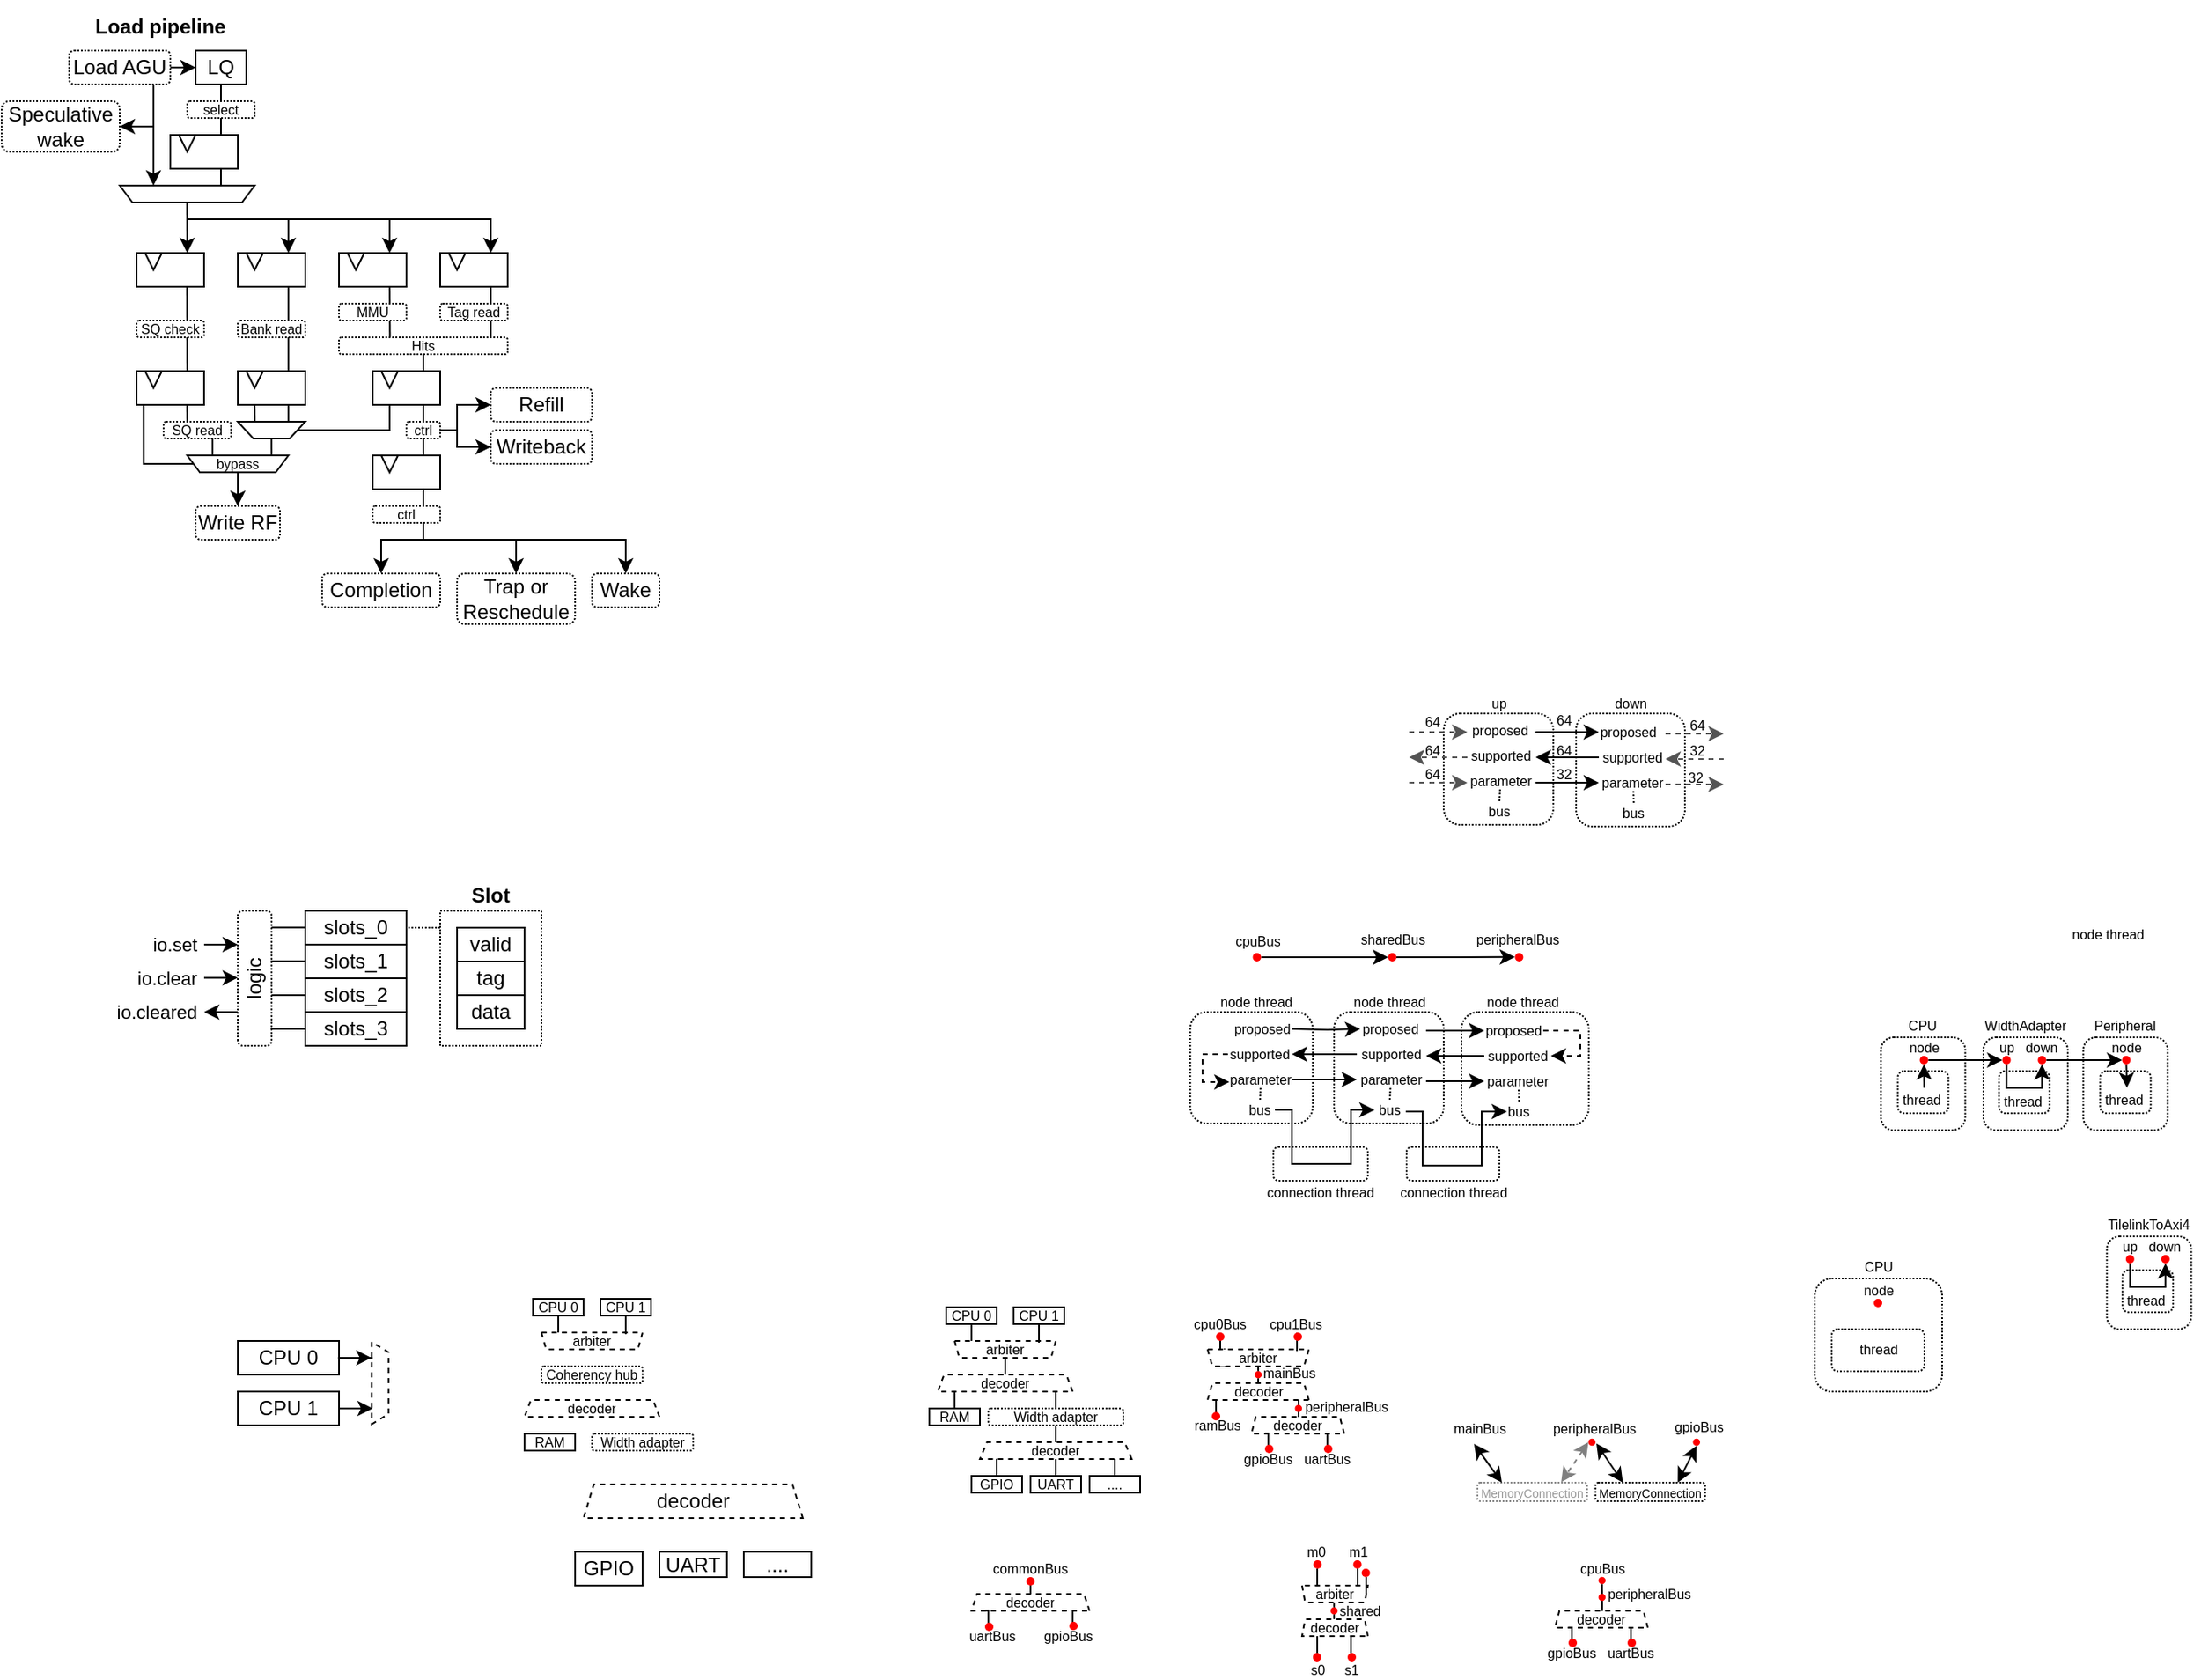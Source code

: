 <mxfile version="16.5.1" type="device"><diagram id="ig-2AVWA0T57yhrwyXbR" name="Page-1"><mxGraphModel dx="367" dy="342" grid="1" gridSize="5" guides="1" tooltips="1" connect="1" arrows="1" fold="1" page="1" pageScale="1" pageWidth="850" pageHeight="1100" math="0" shadow="0"><root><mxCell id="0"/><mxCell id="1" parent="0"/><mxCell id="nbAoieiWr1NDDwMNZIQ5-42" value="" style="rounded=1;whiteSpace=wrap;html=1;fontSize=8;strokeWidth=1;dashed=1;dashPattern=1 1;rotation=0;fillColor=none;" parent="1" vertex="1"><mxGeometry x="804.68" y="660" width="72.7" height="66" as="geometry"/></mxCell><mxCell id="nbAoieiWr1NDDwMNZIQ5-43" value="" style="rounded=1;whiteSpace=wrap;html=1;fontSize=8;strokeWidth=1;dashed=1;dashPattern=1 1;rotation=0;fillColor=none;" parent="1" vertex="1"><mxGeometry x="890" y="660" width="65" height="66" as="geometry"/></mxCell><mxCell id="XoV43UJfw9uEOVjZmA34-61" value="" style="endArrow=none;html=1;rounded=0;exitX=0.75;exitY=1;exitDx=0;exitDy=0;entryX=0.302;entryY=0.025;entryDx=0;entryDy=0;endFill=0;entryPerimeter=0;" parent="1" target="XoV43UJfw9uEOVjZmA34-64" edge="1"><mxGeometry width="50" height="50" relative="1" as="geometry"><mxPoint x="330.0" y="230" as="sourcePoint"/><mxPoint x="330.12" y="270" as="targetPoint"/></mxGeometry></mxCell><mxCell id="XoV43UJfw9uEOVjZmA34-62" value="" style="endArrow=none;html=1;rounded=0;exitX=0.75;exitY=1;exitDx=0;exitDy=0;endFill=0;entryX=0.9;entryY=-0.014;entryDx=0;entryDy=0;entryPerimeter=0;" parent="1" target="XoV43UJfw9uEOVjZmA34-64" edge="1"><mxGeometry width="50" height="50" relative="1" as="geometry"><mxPoint x="390.0" y="230" as="sourcePoint"/><mxPoint x="390" y="258" as="targetPoint"/></mxGeometry></mxCell><mxCell id="XoV43UJfw9uEOVjZmA34-63" value="" style="endArrow=none;html=1;rounded=0;exitX=0.75;exitY=1;exitDx=0;exitDy=0;entryX=0.75;entryY=0;entryDx=0;entryDy=0;endFill=0;" parent="1" target="XoV43UJfw9uEOVjZmA34-58" edge="1"><mxGeometry width="50" height="50" relative="1" as="geometry"><mxPoint x="270.0" y="230" as="sourcePoint"/><mxPoint x="270.12" y="270" as="targetPoint"/></mxGeometry></mxCell><mxCell id="XoV43UJfw9uEOVjZmA34-60" value="" style="endArrow=none;html=1;rounded=0;exitX=0.75;exitY=1;exitDx=0;exitDy=0;entryX=0.75;entryY=0;entryDx=0;entryDy=0;endFill=0;" parent="1" target="XoV43UJfw9uEOVjZmA34-49" edge="1"><mxGeometry width="50" height="50" relative="1" as="geometry"><mxPoint x="209.88" y="230" as="sourcePoint"/><mxPoint x="209.98" y="260" as="targetPoint"/></mxGeometry></mxCell><mxCell id="j7af88liLNCwf9xtdLHz-4" value="LQ" style="rounded=0;whiteSpace=wrap;html=1;" parent="1" vertex="1"><mxGeometry x="215" y="90" width="30" height="20" as="geometry"/></mxCell><mxCell id="j7af88liLNCwf9xtdLHz-5" value="" style="endArrow=classic;html=1;rounded=0;exitX=1;exitY=0.5;exitDx=0;exitDy=0;entryX=0;entryY=0.5;entryDx=0;entryDy=0;" parent="1" target="j7af88liLNCwf9xtdLHz-4" edge="1"><mxGeometry width="50" height="50" relative="1" as="geometry"><mxPoint x="200" y="100" as="sourcePoint"/><mxPoint x="400" y="110" as="targetPoint"/></mxGeometry></mxCell><mxCell id="j7af88liLNCwf9xtdLHz-10" value="" style="verticalLabelPosition=middle;verticalAlign=middle;html=1;shape=trapezoid;perimeter=trapezoidPerimeter;whiteSpace=wrap;size=0.094;arcSize=10;flipV=1;labelPosition=center;align=center;" parent="1" vertex="1"><mxGeometry x="170" y="170" width="80" height="10" as="geometry"/></mxCell><mxCell id="j7af88liLNCwf9xtdLHz-12" value="" style="endArrow=classic;html=1;rounded=0;exitX=0.667;exitY=1;exitDx=0;exitDy=0;entryX=0.25;entryY=0;entryDx=0;entryDy=0;exitPerimeter=0;" parent="1" target="j7af88liLNCwf9xtdLHz-10" edge="1"><mxGeometry width="50" height="50" relative="1" as="geometry"><mxPoint x="190.01" y="110" as="sourcePoint"/><mxPoint x="200" y="110" as="targetPoint"/></mxGeometry></mxCell><mxCell id="j7af88liLNCwf9xtdLHz-13" value="" style="endArrow=none;html=1;rounded=0;exitX=0.5;exitY=1;exitDx=0;exitDy=0;entryX=0.75;entryY=0;entryDx=0;entryDy=0;endFill=0;" parent="1" source="j7af88liLNCwf9xtdLHz-4" target="XoV43UJfw9uEOVjZmA34-1" edge="1"><mxGeometry width="50" height="50" relative="1" as="geometry"><mxPoint x="170" y="120" as="sourcePoint"/><mxPoint x="270" y="110" as="targetPoint"/></mxGeometry></mxCell><mxCell id="XoV43UJfw9uEOVjZmA34-6" value="" style="endArrow=none;html=1;rounded=0;exitX=0.75;exitY=1;exitDx=0;exitDy=0;entryX=0.75;entryY=0;entryDx=0;entryDy=0;endFill=0;" parent="1" source="XoV43UJfw9uEOVjZmA34-1" target="j7af88liLNCwf9xtdLHz-10" edge="1"><mxGeometry width="50" height="50" relative="1" as="geometry"><mxPoint x="215.0" y="160" as="sourcePoint"/><mxPoint x="225.0" y="220" as="targetPoint"/></mxGeometry></mxCell><mxCell id="XoV43UJfw9uEOVjZmA34-9" value="" style="group" parent="1" vertex="1" connectable="0"><mxGeometry x="200" y="140" width="40" height="20" as="geometry"/></mxCell><mxCell id="XoV43UJfw9uEOVjZmA34-1" value="" style="rounded=0;whiteSpace=wrap;html=1;" parent="XoV43UJfw9uEOVjZmA34-9" vertex="1"><mxGeometry width="40" height="20" as="geometry"/></mxCell><mxCell id="XoV43UJfw9uEOVjZmA34-2" value="" style="triangle;whiteSpace=wrap;html=1;rotation=90;" parent="XoV43UJfw9uEOVjZmA34-9" vertex="1"><mxGeometry x="5" width="10" height="10" as="geometry"/></mxCell><mxCell id="XoV43UJfw9uEOVjZmA34-10" value="" style="group" parent="1" vertex="1" connectable="0"><mxGeometry x="180" y="210" width="40" height="20" as="geometry"/></mxCell><mxCell id="XoV43UJfw9uEOVjZmA34-11" value="" style="rounded=0;whiteSpace=wrap;html=1;" parent="XoV43UJfw9uEOVjZmA34-10" vertex="1"><mxGeometry width="40" height="20" as="geometry"/></mxCell><mxCell id="XoV43UJfw9uEOVjZmA34-12" value="" style="triangle;whiteSpace=wrap;html=1;rotation=90;" parent="XoV43UJfw9uEOVjZmA34-10" vertex="1"><mxGeometry x="5" width="10" height="10" as="geometry"/></mxCell><mxCell id="XoV43UJfw9uEOVjZmA34-13" value="" style="endArrow=classic;html=1;rounded=0;exitX=0.75;exitY=1;exitDx=0;exitDy=0;entryX=0.75;entryY=0;entryDx=0;entryDy=0;" parent="1" target="XoV43UJfw9uEOVjZmA34-11" edge="1"><mxGeometry width="50" height="50" relative="1" as="geometry"><mxPoint x="209.9" y="180" as="sourcePoint"/><mxPoint x="209.9" y="200" as="targetPoint"/></mxGeometry></mxCell><mxCell id="XoV43UJfw9uEOVjZmA34-20" value="" style="group" parent="1" vertex="1" connectable="0"><mxGeometry x="300" y="210" width="40" height="20" as="geometry"/></mxCell><mxCell id="XoV43UJfw9uEOVjZmA34-21" value="" style="rounded=0;whiteSpace=wrap;html=1;" parent="XoV43UJfw9uEOVjZmA34-20" vertex="1"><mxGeometry width="40" height="20" as="geometry"/></mxCell><mxCell id="XoV43UJfw9uEOVjZmA34-22" value="" style="triangle;whiteSpace=wrap;html=1;rotation=90;" parent="XoV43UJfw9uEOVjZmA34-20" vertex="1"><mxGeometry x="5" width="10" height="10" as="geometry"/></mxCell><mxCell id="XoV43UJfw9uEOVjZmA34-23" value="" style="endArrow=classic;html=1;rounded=0;entryX=0.75;entryY=0;entryDx=0;entryDy=0;edgeStyle=orthogonalEdgeStyle;endFill=1;" parent="1" target="XoV43UJfw9uEOVjZmA34-44" edge="1"><mxGeometry width="50" height="50" relative="1" as="geometry"><mxPoint x="210" y="190" as="sourcePoint"/><mxPoint x="320" y="190" as="targetPoint"/><Array as="points"><mxPoint x="270" y="190"/></Array></mxGeometry></mxCell><mxCell id="XoV43UJfw9uEOVjZmA34-29" value="MMU" style="rounded=1;whiteSpace=wrap;html=1;fontSize=8;strokeWidth=1;dashed=1;dashPattern=1 1;" parent="1" vertex="1"><mxGeometry x="300" y="240" width="40" height="10" as="geometry"/></mxCell><mxCell id="XoV43UJfw9uEOVjZmA34-30" value="SQ check" style="rounded=1;whiteSpace=wrap;html=1;fontSize=8;strokeWidth=1;dashed=1;dashPattern=1 1;" parent="1" vertex="1"><mxGeometry x="180" y="250" width="40" height="10" as="geometry"/></mxCell><mxCell id="XoV43UJfw9uEOVjZmA34-31" value="" style="group" parent="1" vertex="1" connectable="0"><mxGeometry x="360" y="210" width="40" height="20" as="geometry"/></mxCell><mxCell id="XoV43UJfw9uEOVjZmA34-32" value="" style="rounded=0;whiteSpace=wrap;html=1;" parent="XoV43UJfw9uEOVjZmA34-31" vertex="1"><mxGeometry width="40" height="20" as="geometry"/></mxCell><mxCell id="XoV43UJfw9uEOVjZmA34-33" value="" style="triangle;whiteSpace=wrap;html=1;rotation=90;" parent="XoV43UJfw9uEOVjZmA34-31" vertex="1"><mxGeometry x="5" width="10" height="10" as="geometry"/></mxCell><mxCell id="XoV43UJfw9uEOVjZmA34-34" value="" style="endArrow=classic;html=1;rounded=0;entryX=0.75;entryY=0;entryDx=0;entryDy=0;edgeStyle=orthogonalEdgeStyle;endFill=1;" parent="1" target="XoV43UJfw9uEOVjZmA34-21" edge="1"><mxGeometry width="50" height="50" relative="1" as="geometry"><mxPoint x="270" y="190" as="sourcePoint"/><mxPoint x="380" y="190" as="targetPoint"/><Array as="points"><mxPoint x="330" y="190"/></Array></mxGeometry></mxCell><mxCell id="XoV43UJfw9uEOVjZmA34-35" value="Bank read" style="rounded=1;whiteSpace=wrap;html=1;fontSize=8;strokeWidth=1;dashed=1;dashPattern=1 1;" parent="1" vertex="1"><mxGeometry x="240" y="250" width="40" height="10" as="geometry"/></mxCell><mxCell id="XoV43UJfw9uEOVjZmA34-43" value="" style="group" parent="1" vertex="1" connectable="0"><mxGeometry x="240" y="210" width="40" height="20" as="geometry"/></mxCell><mxCell id="XoV43UJfw9uEOVjZmA34-44" value="" style="rounded=0;whiteSpace=wrap;html=1;" parent="XoV43UJfw9uEOVjZmA34-43" vertex="1"><mxGeometry width="40" height="20" as="geometry"/></mxCell><mxCell id="XoV43UJfw9uEOVjZmA34-45" value="" style="triangle;whiteSpace=wrap;html=1;rotation=90;" parent="XoV43UJfw9uEOVjZmA34-43" vertex="1"><mxGeometry x="5" width="10" height="10" as="geometry"/></mxCell><mxCell id="XoV43UJfw9uEOVjZmA34-46" value="" style="endArrow=classic;html=1;rounded=0;entryX=0.75;entryY=0;entryDx=0;entryDy=0;edgeStyle=orthogonalEdgeStyle;endFill=1;" parent="1" target="XoV43UJfw9uEOVjZmA34-32" edge="1"><mxGeometry width="50" height="50" relative="1" as="geometry"><mxPoint x="330" y="190" as="sourcePoint"/><mxPoint x="440" y="190" as="targetPoint"/><Array as="points"><mxPoint x="390" y="190"/></Array></mxGeometry></mxCell><mxCell id="XoV43UJfw9uEOVjZmA34-47" value="Tag read" style="rounded=1;whiteSpace=wrap;html=1;fontSize=8;strokeWidth=1;dashed=1;dashPattern=1 1;" parent="1" vertex="1"><mxGeometry x="360" y="240" width="40" height="10" as="geometry"/></mxCell><mxCell id="XoV43UJfw9uEOVjZmA34-48" value="" style="group" parent="1" vertex="1" connectable="0"><mxGeometry x="180" y="280" width="40" height="20" as="geometry"/></mxCell><mxCell id="XoV43UJfw9uEOVjZmA34-49" value="" style="rounded=0;whiteSpace=wrap;html=1;" parent="XoV43UJfw9uEOVjZmA34-48" vertex="1"><mxGeometry width="40" height="20" as="geometry"/></mxCell><mxCell id="XoV43UJfw9uEOVjZmA34-50" value="" style="triangle;whiteSpace=wrap;html=1;rotation=90;" parent="XoV43UJfw9uEOVjZmA34-48" vertex="1"><mxGeometry x="5" width="10" height="10" as="geometry"/></mxCell><mxCell id="XoV43UJfw9uEOVjZmA34-54" value="" style="group" parent="1" vertex="1" connectable="0"><mxGeometry x="320" y="280" width="40" height="20" as="geometry"/></mxCell><mxCell id="XoV43UJfw9uEOVjZmA34-55" value="" style="rounded=0;whiteSpace=wrap;html=1;" parent="XoV43UJfw9uEOVjZmA34-54" vertex="1"><mxGeometry width="40" height="20" as="geometry"/></mxCell><mxCell id="XoV43UJfw9uEOVjZmA34-56" value="" style="triangle;whiteSpace=wrap;html=1;rotation=90;" parent="XoV43UJfw9uEOVjZmA34-54" vertex="1"><mxGeometry x="5" width="10" height="10" as="geometry"/></mxCell><mxCell id="XoV43UJfw9uEOVjZmA34-57" value="" style="group" parent="1" vertex="1" connectable="0"><mxGeometry x="240" y="280" width="40" height="20" as="geometry"/></mxCell><mxCell id="XoV43UJfw9uEOVjZmA34-58" value="" style="rounded=0;whiteSpace=wrap;html=1;" parent="XoV43UJfw9uEOVjZmA34-57" vertex="1"><mxGeometry width="40" height="20" as="geometry"/></mxCell><mxCell id="XoV43UJfw9uEOVjZmA34-59" value="" style="triangle;whiteSpace=wrap;html=1;rotation=90;" parent="XoV43UJfw9uEOVjZmA34-57" vertex="1"><mxGeometry x="5" width="10" height="10" as="geometry"/></mxCell><mxCell id="XoV43UJfw9uEOVjZmA34-64" value="Hits" style="rounded=1;whiteSpace=wrap;html=1;fontSize=8;strokeWidth=1;dashed=1;dashPattern=1 1;" parent="1" vertex="1"><mxGeometry x="300" y="260" width="100" height="10" as="geometry"/></mxCell><mxCell id="XoV43UJfw9uEOVjZmA34-74" value="" style="group" parent="1" vertex="1" connectable="0"><mxGeometry x="320" y="330" width="40" height="20" as="geometry"/></mxCell><mxCell id="XoV43UJfw9uEOVjZmA34-75" value="" style="rounded=0;whiteSpace=wrap;html=1;" parent="XoV43UJfw9uEOVjZmA34-74" vertex="1"><mxGeometry width="40" height="20" as="geometry"/></mxCell><mxCell id="XoV43UJfw9uEOVjZmA34-76" value="" style="triangle;whiteSpace=wrap;html=1;rotation=90;" parent="XoV43UJfw9uEOVjZmA34-74" vertex="1"><mxGeometry x="5" width="10" height="10" as="geometry"/></mxCell><mxCell id="nR3L5u3n6BRf07FyqgcQ-2" value="" style="endArrow=none;html=1;rounded=0;exitX=0.5;exitY=1;exitDx=0;exitDy=0;endFill=0;" parent="1" source="XoV43UJfw9uEOVjZmA34-64" edge="1"><mxGeometry width="50" height="50" relative="1" as="geometry"><mxPoint x="340.0" y="284.87" as="sourcePoint"/><mxPoint x="350" y="280" as="targetPoint"/></mxGeometry></mxCell><mxCell id="nR3L5u3n6BRf07FyqgcQ-4" value="bypass" style="verticalLabelPosition=middle;verticalAlign=middle;html=1;shape=trapezoid;perimeter=trapezoidPerimeter;whiteSpace=wrap;size=0.125;arcSize=10;flipV=1;labelPosition=center;align=center;fontSize=8;" parent="1" vertex="1"><mxGeometry x="210" y="330" width="60" height="10" as="geometry"/></mxCell><mxCell id="nR3L5u3n6BRf07FyqgcQ-5" value="SQ read" style="rounded=1;whiteSpace=wrap;html=1;fontSize=8;strokeWidth=1;dashed=1;dashPattern=1 1;" parent="1" vertex="1"><mxGeometry x="196" y="310" width="40" height="10" as="geometry"/></mxCell><mxCell id="nR3L5u3n6BRf07FyqgcQ-7" value="" style="verticalLabelPosition=middle;verticalAlign=middle;html=1;shape=trapezoid;perimeter=trapezoidPerimeter;whiteSpace=wrap;size=0.23;arcSize=10;flipV=1;labelPosition=center;align=center;" parent="1" vertex="1"><mxGeometry x="240" y="310" width="40" height="10" as="geometry"/></mxCell><mxCell id="nR3L5u3n6BRf07FyqgcQ-8" value="" style="endArrow=none;html=1;rounded=0;exitX=0.75;exitY=1;exitDx=0;exitDy=0;entryX=0.75;entryY=0;entryDx=0;entryDy=0;endFill=0;" parent="1" source="XoV43UJfw9uEOVjZmA34-58" target="nR3L5u3n6BRf07FyqgcQ-7" edge="1"><mxGeometry width="50" height="50" relative="1" as="geometry"><mxPoint x="280.0" y="240" as="sourcePoint"/><mxPoint x="280" y="290" as="targetPoint"/></mxGeometry></mxCell><mxCell id="nR3L5u3n6BRf07FyqgcQ-9" value="" style="endArrow=none;html=1;rounded=0;exitX=0.75;exitY=1;exitDx=0;exitDy=0;entryX=1;entryY=0.5;entryDx=0;entryDy=0;endFill=0;edgeStyle=orthogonalEdgeStyle;" parent="1" target="nR3L5u3n6BRf07FyqgcQ-7" edge="1"><mxGeometry width="50" height="50" relative="1" as="geometry"><mxPoint x="330.0" y="300" as="sourcePoint"/><mxPoint x="330" y="350" as="targetPoint"/><Array as="points"><mxPoint x="330" y="315"/></Array></mxGeometry></mxCell><mxCell id="nR3L5u3n6BRf07FyqgcQ-10" value="" style="endArrow=none;html=1;rounded=0;exitX=0.25;exitY=1;exitDx=0;exitDy=0;entryX=0.252;entryY=0.975;entryDx=0;entryDy=0;endFill=0;entryPerimeter=0;" parent="1" source="XoV43UJfw9uEOVjZmA34-58" target="nR3L5u3n6BRf07FyqgcQ-7" edge="1"><mxGeometry width="50" height="50" relative="1" as="geometry"><mxPoint x="276" y="310" as="sourcePoint"/><mxPoint x="276" y="320" as="targetPoint"/></mxGeometry></mxCell><mxCell id="nR3L5u3n6BRf07FyqgcQ-11" value="" style="endArrow=none;html=1;rounded=0;exitX=0.75;exitY=1;exitDx=0;exitDy=0;endFill=0;" parent="1" edge="1"><mxGeometry width="50" height="50" relative="1" as="geometry"><mxPoint x="209.92" y="300" as="sourcePoint"/><mxPoint x="210" y="310" as="targetPoint"/></mxGeometry></mxCell><mxCell id="nR3L5u3n6BRf07FyqgcQ-14" value="" style="endArrow=none;html=1;rounded=0;exitX=0.104;exitY=1.028;exitDx=0;exitDy=0;entryX=0;entryY=0.5;entryDx=0;entryDy=0;endFill=0;edgeStyle=orthogonalEdgeStyle;exitPerimeter=0;" parent="1" source="XoV43UJfw9uEOVjZmA34-49" target="nR3L5u3n6BRf07FyqgcQ-4" edge="1"><mxGeometry width="50" height="50" relative="1" as="geometry"><mxPoint x="340.0" y="310" as="sourcePoint"/><mxPoint x="285.4" y="325" as="targetPoint"/><Array as="points"><mxPoint x="184" y="335"/></Array></mxGeometry></mxCell><mxCell id="nR3L5u3n6BRf07FyqgcQ-17" value="" style="endArrow=none;html=1;rounded=0;exitX=0.25;exitY=0;exitDx=0;exitDy=0;endFill=0;" parent="1" source="nR3L5u3n6BRf07FyqgcQ-4" edge="1"><mxGeometry width="50" height="50" relative="1" as="geometry"><mxPoint x="219.92" y="310" as="sourcePoint"/><mxPoint x="225" y="320" as="targetPoint"/></mxGeometry></mxCell><mxCell id="nR3L5u3n6BRf07FyqgcQ-18" value="" style="endArrow=none;html=1;rounded=0;exitX=0.75;exitY=1;exitDx=0;exitDy=0;entryX=0.833;entryY=1;entryDx=0;entryDy=0;endFill=0;entryPerimeter=0;" parent="1" target="nR3L5u3n6BRf07FyqgcQ-4" edge="1"><mxGeometry width="50" height="50" relative="1" as="geometry"><mxPoint x="259.92" y="320" as="sourcePoint"/><mxPoint x="259.92" y="370" as="targetPoint"/><Array as="points"><mxPoint x="260" y="320"/></Array></mxGeometry></mxCell><mxCell id="nR3L5u3n6BRf07FyqgcQ-19" value="" style="endArrow=classic;html=1;rounded=0;edgeStyle=orthogonalEdgeStyle;endFill=1;exitX=0.5;exitY=1;exitDx=0;exitDy=0;" parent="1" source="nR3L5u3n6BRf07FyqgcQ-4" edge="1"><mxGeometry width="50" height="50" relative="1" as="geometry"><mxPoint x="270" y="350" as="sourcePoint"/><mxPoint x="240" y="360" as="targetPoint"/><Array as="points"><mxPoint x="240" y="350"/><mxPoint x="240" y="350"/></Array></mxGeometry></mxCell><mxCell id="nR3L5u3n6BRf07FyqgcQ-21" value="" style="endArrow=none;html=1;rounded=0;exitX=0.75;exitY=1;exitDx=0;exitDy=0;endFill=0;entryX=0.75;entryY=0;entryDx=0;entryDy=0;" parent="1" source="XoV43UJfw9uEOVjZmA34-55" target="XoV43UJfw9uEOVjZmA34-75" edge="1"><mxGeometry width="50" height="50" relative="1" as="geometry"><mxPoint x="219.92" y="310" as="sourcePoint"/><mxPoint x="220.0" y="320" as="targetPoint"/></mxGeometry></mxCell><mxCell id="nR3L5u3n6BRf07FyqgcQ-22" value="ctrl" style="rounded=1;whiteSpace=wrap;html=1;fontSize=8;strokeWidth=1;dashed=1;dashPattern=1 1;" parent="1" vertex="1"><mxGeometry x="340" y="310" width="20" height="10" as="geometry"/></mxCell><mxCell id="nR3L5u3n6BRf07FyqgcQ-25" value="&lt;font style=&quot;font-size: 12px&quot;&gt;Load AGU&lt;/font&gt;" style="rounded=1;whiteSpace=wrap;html=1;fontSize=8;strokeWidth=1;dashed=1;dashPattern=1 1;" parent="1" vertex="1"><mxGeometry x="140" y="90" width="60" height="20" as="geometry"/></mxCell><mxCell id="nR3L5u3n6BRf07FyqgcQ-26" value="&lt;font style=&quot;font-size: 12px&quot;&gt;Write RF&lt;/font&gt;" style="rounded=1;whiteSpace=wrap;html=1;fontSize=8;strokeWidth=1;dashed=1;dashPattern=1 1;" parent="1" vertex="1"><mxGeometry x="215" y="360" width="50" height="20" as="geometry"/></mxCell><mxCell id="nR3L5u3n6BRf07FyqgcQ-27" value="&lt;font style=&quot;font-size: 12px&quot;&gt;Refill&lt;/font&gt;" style="rounded=1;whiteSpace=wrap;html=1;fontSize=8;strokeWidth=1;dashed=1;dashPattern=1 1;" parent="1" vertex="1"><mxGeometry x="390" y="290" width="60" height="20" as="geometry"/></mxCell><mxCell id="nR3L5u3n6BRf07FyqgcQ-28" value="&lt;font style=&quot;font-size: 12px&quot;&gt;Writeback&lt;/font&gt;" style="rounded=1;whiteSpace=wrap;html=1;fontSize=8;strokeWidth=1;dashed=1;dashPattern=1 1;" parent="1" vertex="1"><mxGeometry x="390" y="315" width="60" height="20" as="geometry"/></mxCell><mxCell id="nR3L5u3n6BRf07FyqgcQ-29" value="" style="endArrow=classic;html=1;rounded=0;edgeStyle=orthogonalEdgeStyle;endFill=1;exitX=1;exitY=0.5;exitDx=0;exitDy=0;entryX=0;entryY=0.5;entryDx=0;entryDy=0;" parent="1" source="nR3L5u3n6BRf07FyqgcQ-22" target="nR3L5u3n6BRf07FyqgcQ-27" edge="1"><mxGeometry width="50" height="50" relative="1" as="geometry"><mxPoint x="250" y="340" as="sourcePoint"/><mxPoint x="250" y="360" as="targetPoint"/><Array as="points"><mxPoint x="370" y="315"/><mxPoint x="370" y="300"/></Array></mxGeometry></mxCell><mxCell id="nR3L5u3n6BRf07FyqgcQ-30" value="" style="endArrow=classic;html=1;rounded=0;edgeStyle=orthogonalEdgeStyle;endFill=1;exitX=1;exitY=0.5;exitDx=0;exitDy=0;entryX=0;entryY=0.5;entryDx=0;entryDy=0;" parent="1" source="nR3L5u3n6BRf07FyqgcQ-22" target="nR3L5u3n6BRf07FyqgcQ-28" edge="1"><mxGeometry width="50" height="50" relative="1" as="geometry"><mxPoint x="370" y="325" as="sourcePoint"/><mxPoint x="400" y="310" as="targetPoint"/><Array as="points"><mxPoint x="370" y="315"/><mxPoint x="370" y="325"/></Array></mxGeometry></mxCell><mxCell id="nR3L5u3n6BRf07FyqgcQ-31" value="&lt;font style=&quot;font-size: 12px&quot;&gt;Speculative wake&lt;/font&gt;" style="rounded=1;whiteSpace=wrap;html=1;fontSize=8;strokeWidth=1;dashed=1;dashPattern=1 1;" parent="1" vertex="1"><mxGeometry x="100" y="120" width="70" height="30" as="geometry"/></mxCell><mxCell id="nR3L5u3n6BRf07FyqgcQ-32" value="&lt;font style=&quot;font-size: 12px&quot;&gt;Completion&lt;/font&gt;" style="rounded=1;whiteSpace=wrap;html=1;fontSize=8;strokeWidth=1;dashed=1;dashPattern=1 1;" parent="1" vertex="1"><mxGeometry x="290" y="400" width="70" height="20" as="geometry"/></mxCell><mxCell id="nR3L5u3n6BRf07FyqgcQ-33" value="&lt;font style=&quot;font-size: 12px&quot;&gt;Trap or Reschedule&lt;/font&gt;" style="rounded=1;whiteSpace=wrap;html=1;fontSize=8;strokeWidth=1;dashed=1;dashPattern=1 1;" parent="1" vertex="1"><mxGeometry x="370" y="400" width="70" height="30" as="geometry"/></mxCell><mxCell id="nR3L5u3n6BRf07FyqgcQ-34" value="&lt;font style=&quot;font-size: 12px&quot;&gt;Wake&lt;/font&gt;" style="rounded=1;whiteSpace=wrap;html=1;fontSize=8;strokeWidth=1;dashed=1;dashPattern=1 1;" parent="1" vertex="1"><mxGeometry x="450" y="400" width="40" height="20" as="geometry"/></mxCell><mxCell id="nR3L5u3n6BRf07FyqgcQ-35" value="" style="endArrow=classic;html=1;rounded=0;entryX=1;entryY=0.5;entryDx=0;entryDy=0;" parent="1" target="nR3L5u3n6BRf07FyqgcQ-31" edge="1"><mxGeometry width="50" height="50" relative="1" as="geometry"><mxPoint x="190" y="135" as="sourcePoint"/><mxPoint x="200.0" y="180" as="targetPoint"/></mxGeometry></mxCell><mxCell id="nR3L5u3n6BRf07FyqgcQ-36" value="" style="endArrow=classic;html=1;rounded=0;edgeStyle=orthogonalEdgeStyle;endFill=1;exitX=0.5;exitY=1;exitDx=0;exitDy=0;entryX=0.5;entryY=0;entryDx=0;entryDy=0;" parent="1" target="nR3L5u3n6BRf07FyqgcQ-34" edge="1"><mxGeometry width="50" height="50" relative="1" as="geometry"><mxPoint x="350" y="370" as="sourcePoint"/><mxPoint x="410" y="355" as="targetPoint"/><Array as="points"><mxPoint x="350" y="380"/><mxPoint x="470" y="380"/></Array></mxGeometry></mxCell><mxCell id="nR3L5u3n6BRf07FyqgcQ-37" value="" style="endArrow=classic;html=1;rounded=0;edgeStyle=orthogonalEdgeStyle;endFill=1;entryX=0.5;entryY=0;entryDx=0;entryDy=0;" parent="1" target="nR3L5u3n6BRf07FyqgcQ-33" edge="1"><mxGeometry width="50" height="50" relative="1" as="geometry"><mxPoint x="350" y="370" as="sourcePoint"/><mxPoint x="485" y="410" as="targetPoint"/><Array as="points"><mxPoint x="350" y="380"/><mxPoint x="405" y="380"/></Array></mxGeometry></mxCell><mxCell id="nR3L5u3n6BRf07FyqgcQ-38" value="" style="endArrow=classic;html=1;rounded=0;edgeStyle=orthogonalEdgeStyle;endFill=1;entryX=0.5;entryY=0;entryDx=0;entryDy=0;exitX=0.75;exitY=1;exitDx=0;exitDy=0;" parent="1" source="XoV43UJfw9uEOVjZmA34-75" target="nR3L5u3n6BRf07FyqgcQ-32" edge="1"><mxGeometry width="50" height="50" relative="1" as="geometry"><mxPoint x="350" y="370" as="sourcePoint"/><mxPoint x="405" y="400" as="targetPoint"/><Array as="points"><mxPoint x="350" y="380"/><mxPoint x="325" y="380"/></Array></mxGeometry></mxCell><mxCell id="nR3L5u3n6BRf07FyqgcQ-39" value="select" style="rounded=1;whiteSpace=wrap;html=1;fontSize=8;strokeWidth=1;dashed=1;dashPattern=1 1;" parent="1" vertex="1"><mxGeometry x="210" y="120" width="40" height="10" as="geometry"/></mxCell><mxCell id="72G1lK6lV9cHOGxT_BZD-45" value="ctrl" style="rounded=1;whiteSpace=wrap;html=1;fontSize=8;strokeWidth=1;dashed=1;dashPattern=1 1;" parent="1" vertex="1"><mxGeometry x="320" y="360" width="40" height="10" as="geometry"/></mxCell><mxCell id="72G1lK6lV9cHOGxT_BZD-121" value="Load pipeline" style="text;strokeColor=none;fillColor=none;align=left;verticalAlign=middle;spacingLeft=4;spacingRight=4;overflow=hidden;points=[[0,0.5],[1,0.5]];portConstraint=eastwest;rotatable=0;fontStyle=1" parent="1" vertex="1"><mxGeometry x="149.5" y="60" width="110" height="30" as="geometry"/></mxCell><mxCell id="2mGFlxGl9sDNMgR-ZOwt-2" value="slots_0" style="rounded=0;whiteSpace=wrap;html=1;" parent="1" vertex="1"><mxGeometry x="280" y="600" width="60" height="20" as="geometry"/></mxCell><mxCell id="2mGFlxGl9sDNMgR-ZOwt-3" value="slots_1" style="rounded=0;whiteSpace=wrap;html=1;" parent="1" vertex="1"><mxGeometry x="280" y="620" width="60" height="20" as="geometry"/></mxCell><mxCell id="2mGFlxGl9sDNMgR-ZOwt-4" value="slots_2" style="rounded=0;whiteSpace=wrap;html=1;" parent="1" vertex="1"><mxGeometry x="280" y="640" width="60" height="20" as="geometry"/></mxCell><mxCell id="2mGFlxGl9sDNMgR-ZOwt-5" value="slots_3" style="rounded=0;whiteSpace=wrap;html=1;" parent="1" vertex="1"><mxGeometry x="280" y="660" width="60" height="20" as="geometry"/></mxCell><mxCell id="2mGFlxGl9sDNMgR-ZOwt-6" value="&lt;span style=&quot;font-size: 12px&quot;&gt;logic&lt;/span&gt;" style="rounded=1;whiteSpace=wrap;html=1;fontSize=8;strokeWidth=1;dashed=1;dashPattern=1 1;rotation=-90;" parent="1" vertex="1"><mxGeometry x="210" y="630" width="80" height="20" as="geometry"/></mxCell><mxCell id="2mGFlxGl9sDNMgR-ZOwt-10" value="" style="endArrow=none;html=1;rounded=0;entryX=1;entryY=0.5;entryDx=0;entryDy=0;endFill=0;startArrow=classic;startFill=1;align=right;" parent="1" edge="1"><mxGeometry width="50" height="50" relative="1" as="geometry"><mxPoint x="240" y="620" as="sourcePoint"/><mxPoint x="220" y="620" as="targetPoint"/></mxGeometry></mxCell><mxCell id="2mGFlxGl9sDNMgR-ZOwt-11" value="io.set" style="edgeLabel;html=1;align=right;verticalAlign=middle;resizable=0;points=[];labelBackgroundColor=none;" parent="2mGFlxGl9sDNMgR-ZOwt-10" vertex="1" connectable="0"><mxGeometry x="0.544" y="-1" relative="1" as="geometry"><mxPoint x="-8" y="1" as="offset"/></mxGeometry></mxCell><mxCell id="2mGFlxGl9sDNMgR-ZOwt-12" value="" style="endArrow=none;html=1;rounded=0;entryX=1;entryY=0.5;entryDx=0;entryDy=0;endFill=0;startArrow=classic;startFill=1;align=right;" parent="1" edge="1"><mxGeometry width="50" height="50" relative="1" as="geometry"><mxPoint x="240" y="639.72" as="sourcePoint"/><mxPoint x="220" y="639.72" as="targetPoint"/></mxGeometry></mxCell><mxCell id="2mGFlxGl9sDNMgR-ZOwt-13" value="io.clear" style="edgeLabel;html=1;align=right;verticalAlign=middle;resizable=0;points=[];labelBackgroundColor=none;" parent="2mGFlxGl9sDNMgR-ZOwt-12" vertex="1" connectable="0"><mxGeometry x="0.544" y="-1" relative="1" as="geometry"><mxPoint x="-8" y="1" as="offset"/></mxGeometry></mxCell><mxCell id="2mGFlxGl9sDNMgR-ZOwt-14" value="" style="endArrow=classic;html=1;rounded=0;entryX=1;entryY=0.5;entryDx=0;entryDy=0;endFill=1;startArrow=none;startFill=0;align=right;" parent="1" edge="1"><mxGeometry width="50" height="50" relative="1" as="geometry"><mxPoint x="240" y="660" as="sourcePoint"/><mxPoint x="220" y="660" as="targetPoint"/></mxGeometry></mxCell><mxCell id="2mGFlxGl9sDNMgR-ZOwt-15" value="io.cleared" style="edgeLabel;html=1;align=right;verticalAlign=middle;resizable=0;points=[];labelBackgroundColor=none;" parent="2mGFlxGl9sDNMgR-ZOwt-14" vertex="1" connectable="0"><mxGeometry x="0.544" y="-1" relative="1" as="geometry"><mxPoint x="-8" y="1" as="offset"/></mxGeometry></mxCell><mxCell id="2mGFlxGl9sDNMgR-ZOwt-16" value="" style="endArrow=none;html=1;rounded=0;entryX=1;entryY=0.5;entryDx=0;entryDy=0;endFill=0;startArrow=none;startFill=0;" parent="1" edge="1"><mxGeometry width="50" height="50" relative="1" as="geometry"><mxPoint x="280" y="609.86" as="sourcePoint"/><mxPoint x="260" y="609.86" as="targetPoint"/></mxGeometry></mxCell><mxCell id="2mGFlxGl9sDNMgR-ZOwt-18" value="" style="endArrow=none;html=1;rounded=0;entryX=1;entryY=0.5;entryDx=0;entryDy=0;endFill=0;startArrow=none;startFill=0;" parent="1" edge="1"><mxGeometry width="50" height="50" relative="1" as="geometry"><mxPoint x="279.5" y="629.86" as="sourcePoint"/><mxPoint x="259.5" y="629.86" as="targetPoint"/></mxGeometry></mxCell><mxCell id="2mGFlxGl9sDNMgR-ZOwt-19" value="" style="endArrow=none;html=1;rounded=0;entryX=1;entryY=0.5;entryDx=0;entryDy=0;endFill=0;startArrow=none;startFill=0;" parent="1" edge="1"><mxGeometry width="50" height="50" relative="1" as="geometry"><mxPoint x="280" y="650" as="sourcePoint"/><mxPoint x="260" y="650" as="targetPoint"/></mxGeometry></mxCell><mxCell id="2mGFlxGl9sDNMgR-ZOwt-20" value="" style="endArrow=none;html=1;rounded=0;entryX=1;entryY=0.5;entryDx=0;entryDy=0;endFill=0;startArrow=none;startFill=0;" parent="1" edge="1"><mxGeometry width="50" height="50" relative="1" as="geometry"><mxPoint x="279.5" y="670" as="sourcePoint"/><mxPoint x="259.5" y="670" as="targetPoint"/></mxGeometry></mxCell><mxCell id="2mGFlxGl9sDNMgR-ZOwt-21" value="" style="rounded=0;whiteSpace=wrap;html=1;dashed=1;dashPattern=1 1;" parent="1" vertex="1"><mxGeometry x="360" y="600" width="60" height="80" as="geometry"/></mxCell><mxCell id="2mGFlxGl9sDNMgR-ZOwt-22" value="Slot" style="text;strokeColor=none;fillColor=none;align=center;verticalAlign=middle;spacingLeft=4;spacingRight=4;overflow=hidden;points=[[0,0.5],[1,0.5]];portConstraint=eastwest;rotatable=0;fontStyle=1" parent="1" vertex="1"><mxGeometry x="370" y="580" width="40" height="20" as="geometry"/></mxCell><mxCell id="2mGFlxGl9sDNMgR-ZOwt-23" value="valid" style="rounded=0;whiteSpace=wrap;html=1;" parent="1" vertex="1"><mxGeometry x="370" y="610" width="40" height="20" as="geometry"/></mxCell><mxCell id="2mGFlxGl9sDNMgR-ZOwt-24" value="tag" style="rounded=0;whiteSpace=wrap;html=1;" parent="1" vertex="1"><mxGeometry x="370" y="630" width="40" height="20" as="geometry"/></mxCell><mxCell id="2mGFlxGl9sDNMgR-ZOwt-25" value="data" style="rounded=0;whiteSpace=wrap;html=1;" parent="1" vertex="1"><mxGeometry x="370" y="650" width="40" height="20" as="geometry"/></mxCell><mxCell id="2mGFlxGl9sDNMgR-ZOwt-26" value="" style="endArrow=none;html=1;rounded=0;entryX=1;entryY=0.5;entryDx=0;entryDy=0;endFill=0;startArrow=none;startFill=0;dashed=1;dashPattern=1 1;" parent="1" edge="1"><mxGeometry width="50" height="50" relative="1" as="geometry"><mxPoint x="360" y="610" as="sourcePoint"/><mxPoint x="340" y="610" as="targetPoint"/></mxGeometry></mxCell><mxCell id="8WE29_1NOiCwGt3RH6nD-1" value="" style="verticalLabelPosition=middle;verticalAlign=middle;html=1;shape=trapezoid;perimeter=trapezoidPerimeter;whiteSpace=wrap;size=0.125;arcSize=10;flipV=1;labelPosition=center;align=center;fontSize=8;rotation=-90;dashed=1;" parent="1" vertex="1"><mxGeometry x="300" y="875" width="48.75" height="10" as="geometry"/></mxCell><mxCell id="8WE29_1NOiCwGt3RH6nD-3" value="CPU 0" style="rounded=0;whiteSpace=wrap;html=1;" parent="1" vertex="1"><mxGeometry x="240" y="855" width="60" height="20" as="geometry"/></mxCell><mxCell id="8WE29_1NOiCwGt3RH6nD-5" style="edgeStyle=orthogonalEdgeStyle;rounded=0;orthogonalLoop=1;jettySize=auto;html=1;entryX=0.174;entryY=0.925;entryDx=0;entryDy=0;entryPerimeter=0;" parent="1" source="8WE29_1NOiCwGt3RH6nD-4" target="8WE29_1NOiCwGt3RH6nD-1" edge="1"><mxGeometry relative="1" as="geometry"/></mxCell><mxCell id="8WE29_1NOiCwGt3RH6nD-4" value="CPU 1" style="rounded=0;whiteSpace=wrap;html=1;" parent="1" vertex="1"><mxGeometry x="240" y="885" width="60" height="20" as="geometry"/></mxCell><mxCell id="8WE29_1NOiCwGt3RH6nD-7" style="edgeStyle=orthogonalEdgeStyle;rounded=0;orthogonalLoop=1;jettySize=auto;html=1;entryX=0.808;entryY=1.011;entryDx=0;entryDy=0;entryPerimeter=0;" parent="1" source="8WE29_1NOiCwGt3RH6nD-3" target="8WE29_1NOiCwGt3RH6nD-1" edge="1"><mxGeometry relative="1" as="geometry"><mxPoint x="315" y="880" as="targetPoint"/><Array as="points"/></mxGeometry></mxCell><mxCell id="8WE29_1NOiCwGt3RH6nD-9" value="&lt;font style=&quot;font-size: 8px&quot;&gt;Coherency hub&lt;/font&gt;" style="rounded=1;whiteSpace=wrap;html=1;fontSize=8;strokeWidth=1;dashed=1;dashPattern=1 1;rotation=0;" parent="1" vertex="1"><mxGeometry x="420" y="870" width="60" height="10" as="geometry"/></mxCell><mxCell id="8WE29_1NOiCwGt3RH6nD-35" style="edgeStyle=orthogonalEdgeStyle;rounded=0;orthogonalLoop=1;jettySize=auto;html=1;entryX=0.167;entryY=1.045;entryDx=0;entryDy=0;entryPerimeter=0;fontSize=8;endArrow=none;endFill=0;" parent="1" source="8WE29_1NOiCwGt3RH6nD-13" target="8WE29_1NOiCwGt3RH6nD-15" edge="1"><mxGeometry relative="1" as="geometry"/></mxCell><mxCell id="8WE29_1NOiCwGt3RH6nD-13" value="CPU 0" style="rounded=0;whiteSpace=wrap;html=1;fontSize=8;" parent="1" vertex="1"><mxGeometry x="415" y="830" width="30" height="10" as="geometry"/></mxCell><mxCell id="8WE29_1NOiCwGt3RH6nD-15" value="arbiter" style="verticalLabelPosition=middle;verticalAlign=middle;html=1;shape=trapezoid;perimeter=trapezoidPerimeter;whiteSpace=wrap;size=0.047;arcSize=10;flipV=1;labelPosition=center;align=center;fontSize=8;rotation=0;dashed=1;" parent="1" vertex="1"><mxGeometry x="420" y="850" width="60" height="10" as="geometry"/></mxCell><mxCell id="8WE29_1NOiCwGt3RH6nD-16" value="" style="verticalLabelPosition=middle;verticalAlign=middle;shape=trapezoid;perimeter=trapezoidPerimeter;size=0.047;arcSize=10;flipV=1;labelPosition=center;align=center;fontSize=8;rotation=-180;dashed=1;horizontal=1;html=1;whiteSpace=wrap;" parent="1" vertex="1"><mxGeometry x="410" y="890" width="80" height="10" as="geometry"/></mxCell><mxCell id="8WE29_1NOiCwGt3RH6nD-18" value="decoder" style="text;strokeColor=none;fillColor=none;align=center;verticalAlign=middle;spacingLeft=4;spacingRight=4;overflow=hidden;points=[[0,0.5],[1,0.5]];portConstraint=eastwest;rotatable=0;dashed=1;html=1;fontSize=8;spacing=0;" parent="1" vertex="1"><mxGeometry x="420" y="890" width="60" height="10" as="geometry"/></mxCell><mxCell id="8WE29_1NOiCwGt3RH6nD-21" value="&lt;font style=&quot;font-size: 8px&quot;&gt;Width adapter&lt;/font&gt;" style="rounded=1;whiteSpace=wrap;html=1;fontSize=8;strokeWidth=1;dashed=1;dashPattern=1 1;rotation=0;" parent="1" vertex="1"><mxGeometry x="450" y="910" width="60" height="10" as="geometry"/></mxCell><mxCell id="8WE29_1NOiCwGt3RH6nD-22" style="edgeStyle=orthogonalEdgeStyle;rounded=0;orthogonalLoop=1;jettySize=auto;html=1;exitX=0;exitY=0.25;exitDx=0;exitDy=0;entryX=0.014;entryY=0.658;entryDx=0;entryDy=0;entryPerimeter=0;fontSize=8;" parent="1" source="8WE29_1NOiCwGt3RH6nD-16" target="8WE29_1NOiCwGt3RH6nD-16" edge="1"><mxGeometry relative="1" as="geometry"/></mxCell><mxCell id="8WE29_1NOiCwGt3RH6nD-26" value="" style="verticalLabelPosition=middle;verticalAlign=middle;shape=trapezoid;perimeter=trapezoidPerimeter;size=0.047;arcSize=10;flipV=1;labelPosition=center;align=center;fontSize=8;rotation=-180;dashed=1;horizontal=1;html=1;whiteSpace=wrap;" parent="1" vertex="1"><mxGeometry x="445" y="940" width="130" height="20" as="geometry"/></mxCell><mxCell id="8WE29_1NOiCwGt3RH6nD-27" value="decoder" style="text;strokeColor=none;fillColor=none;align=center;verticalAlign=middle;spacingLeft=4;spacingRight=4;overflow=hidden;points=[[0,0.5],[1,0.5]];portConstraint=eastwest;rotatable=0;dashed=1;html=1;fontSize=12;spacing=0;" parent="1" vertex="1"><mxGeometry x="460" y="940" width="100" height="20" as="geometry"/></mxCell><mxCell id="8WE29_1NOiCwGt3RH6nD-30" value="CPU 1" style="rounded=0;whiteSpace=wrap;html=1;fontSize=8;" parent="1" vertex="1"><mxGeometry x="455" y="830" width="30" height="10" as="geometry"/></mxCell><mxCell id="8WE29_1NOiCwGt3RH6nD-31" value="RAM" style="rounded=0;whiteSpace=wrap;html=1;fontSize=8;" parent="1" vertex="1"><mxGeometry x="410" y="910" width="30" height="10" as="geometry"/></mxCell><mxCell id="8WE29_1NOiCwGt3RH6nD-32" value="&lt;font style=&quot;font-size: 12px&quot;&gt;GPIO&lt;/font&gt;" style="rounded=0;whiteSpace=wrap;html=1;fontSize=8;" parent="1" vertex="1"><mxGeometry x="440" y="980" width="40" height="20" as="geometry"/></mxCell><mxCell id="8WE29_1NOiCwGt3RH6nD-33" value="UART" style="rounded=0;whiteSpace=wrap;html=1;fontSize=12;" parent="1" vertex="1"><mxGeometry x="490" y="980" width="40" height="15" as="geometry"/></mxCell><mxCell id="8WE29_1NOiCwGt3RH6nD-34" value="...." style="rounded=0;whiteSpace=wrap;html=1;fontSize=12;" parent="1" vertex="1"><mxGeometry x="540" y="980" width="40" height="15" as="geometry"/></mxCell><mxCell id="8WE29_1NOiCwGt3RH6nD-36" style="edgeStyle=orthogonalEdgeStyle;rounded=0;orthogonalLoop=1;jettySize=auto;html=1;fontSize=8;endArrow=none;endFill=0;exitX=0.5;exitY=1;exitDx=0;exitDy=0;" parent="1" source="8WE29_1NOiCwGt3RH6nD-30" edge="1"><mxGeometry relative="1" as="geometry"><mxPoint x="435" y="845" as="sourcePoint"/><mxPoint x="470" y="851" as="targetPoint"/></mxGeometry></mxCell><mxCell id="8WE29_1NOiCwGt3RH6nD-39" style="edgeStyle=orthogonalEdgeStyle;rounded=0;orthogonalLoop=1;jettySize=auto;html=1;entryX=0.167;entryY=1.045;entryDx=0;entryDy=0;entryPerimeter=0;fontSize=8;endArrow=none;endFill=0;" parent="1" source="8WE29_1NOiCwGt3RH6nD-40" target="8WE29_1NOiCwGt3RH6nD-41" edge="1"><mxGeometry relative="1" as="geometry"/></mxCell><mxCell id="8WE29_1NOiCwGt3RH6nD-40" value="CPU 0" style="rounded=0;whiteSpace=wrap;html=1;fontSize=8;" parent="1" vertex="1"><mxGeometry x="660" y="835" width="30" height="10" as="geometry"/></mxCell><mxCell id="8WE29_1NOiCwGt3RH6nD-41" value="arbiter" style="verticalLabelPosition=middle;verticalAlign=middle;html=1;shape=trapezoid;perimeter=trapezoidPerimeter;whiteSpace=wrap;size=0.047;arcSize=10;flipV=1;labelPosition=center;align=center;fontSize=8;rotation=0;dashed=1;" parent="1" vertex="1"><mxGeometry x="665" y="855" width="60" height="10" as="geometry"/></mxCell><mxCell id="8WE29_1NOiCwGt3RH6nD-42" value="" style="verticalLabelPosition=middle;verticalAlign=middle;shape=trapezoid;perimeter=trapezoidPerimeter;size=0.047;arcSize=10;flipV=1;labelPosition=center;align=center;fontSize=8;rotation=-180;dashed=1;horizontal=1;html=1;whiteSpace=wrap;" parent="1" vertex="1"><mxGeometry x="655" y="875" width="80" height="10" as="geometry"/></mxCell><mxCell id="8WE29_1NOiCwGt3RH6nD-43" value="decoder" style="text;strokeColor=none;fillColor=none;align=center;verticalAlign=middle;spacingLeft=4;spacingRight=4;overflow=hidden;points=[[0,0.5],[1,0.5]];portConstraint=eastwest;rotatable=0;dashed=1;html=1;fontSize=8;spacing=0;" parent="1" vertex="1"><mxGeometry x="665" y="875" width="60" height="10" as="geometry"/></mxCell><mxCell id="8WE29_1NOiCwGt3RH6nD-44" value="&lt;font style=&quot;font-size: 8px&quot;&gt;Width adapter&lt;/font&gt;" style="rounded=1;whiteSpace=wrap;html=1;fontSize=8;strokeWidth=1;dashed=1;dashPattern=1 1;rotation=0;" parent="1" vertex="1"><mxGeometry x="685" y="895" width="80" height="10" as="geometry"/></mxCell><mxCell id="8WE29_1NOiCwGt3RH6nD-45" style="edgeStyle=orthogonalEdgeStyle;rounded=0;orthogonalLoop=1;jettySize=auto;html=1;exitX=0;exitY=0.25;exitDx=0;exitDy=0;entryX=0.014;entryY=0.658;entryDx=0;entryDy=0;entryPerimeter=0;fontSize=8;" parent="1" source="8WE29_1NOiCwGt3RH6nD-42" target="8WE29_1NOiCwGt3RH6nD-42" edge="1"><mxGeometry relative="1" as="geometry"/></mxCell><mxCell id="8WE29_1NOiCwGt3RH6nD-46" value="" style="verticalLabelPosition=middle;verticalAlign=middle;shape=trapezoid;perimeter=trapezoidPerimeter;size=0.047;arcSize=10;flipV=1;labelPosition=center;align=center;fontSize=8;rotation=-180;dashed=1;horizontal=1;html=1;whiteSpace=wrap;" parent="1" vertex="1"><mxGeometry x="680" y="915" width="90" height="10" as="geometry"/></mxCell><mxCell id="8WE29_1NOiCwGt3RH6nD-47" value="decoder" style="text;strokeColor=none;fillColor=none;align=center;verticalAlign=middle;spacingLeft=4;spacingRight=4;overflow=hidden;points=[[0,0.5],[1,0.5]];portConstraint=eastwest;rotatable=0;dashed=1;html=1;fontSize=8;spacing=0;" parent="1" vertex="1"><mxGeometry x="685" y="915" width="80" height="10" as="geometry"/></mxCell><mxCell id="8WE29_1NOiCwGt3RH6nD-49" value="CPU 1" style="rounded=0;whiteSpace=wrap;html=1;fontSize=8;" parent="1" vertex="1"><mxGeometry x="700" y="835" width="30" height="10" as="geometry"/></mxCell><mxCell id="8WE29_1NOiCwGt3RH6nD-50" value="RAM" style="rounded=0;whiteSpace=wrap;html=1;fontSize=8;" parent="1" vertex="1"><mxGeometry x="650" y="895" width="30" height="10" as="geometry"/></mxCell><mxCell id="8WE29_1NOiCwGt3RH6nD-51" value="GPIO" style="rounded=0;whiteSpace=wrap;html=1;fontSize=8;" parent="1" vertex="1"><mxGeometry x="675" y="935" width="30" height="10" as="geometry"/></mxCell><mxCell id="8WE29_1NOiCwGt3RH6nD-52" value="UART" style="rounded=0;whiteSpace=wrap;html=1;fontSize=8;" parent="1" vertex="1"><mxGeometry x="710" y="935" width="30" height="10" as="geometry"/></mxCell><mxCell id="8WE29_1NOiCwGt3RH6nD-53" value="...." style="rounded=0;whiteSpace=wrap;html=1;fontSize=8;" parent="1" vertex="1"><mxGeometry x="745" y="935" width="30" height="10" as="geometry"/></mxCell><mxCell id="8WE29_1NOiCwGt3RH6nD-54" style="edgeStyle=orthogonalEdgeStyle;rounded=0;orthogonalLoop=1;jettySize=auto;html=1;fontSize=8;endArrow=none;endFill=0;exitX=0.5;exitY=1;exitDx=0;exitDy=0;" parent="1" source="8WE29_1NOiCwGt3RH6nD-49" edge="1"><mxGeometry relative="1" as="geometry"><mxPoint x="680" y="850" as="sourcePoint"/><mxPoint x="715" y="856" as="targetPoint"/></mxGeometry></mxCell><mxCell id="8WE29_1NOiCwGt3RH6nD-57" style="edgeStyle=orthogonalEdgeStyle;rounded=0;orthogonalLoop=1;jettySize=auto;html=1;entryX=0.5;entryY=0;entryDx=0;entryDy=0;fontSize=8;endArrow=none;endFill=0;exitX=0.5;exitY=1;exitDx=0;exitDy=0;" parent="1" source="8WE29_1NOiCwGt3RH6nD-41" edge="1"><mxGeometry relative="1" as="geometry"><mxPoint x="680.008" y="850" as="sourcePoint"/><mxPoint x="695" y="875" as="targetPoint"/></mxGeometry></mxCell><mxCell id="8WE29_1NOiCwGt3RH6nD-65" style="edgeStyle=orthogonalEdgeStyle;rounded=0;orthogonalLoop=1;jettySize=auto;html=1;entryX=0.5;entryY=0;entryDx=0;entryDy=0;fontSize=8;endArrow=none;endFill=0;exitX=0.062;exitY=0.988;exitDx=0;exitDy=0;exitPerimeter=0;" parent="1" source="8WE29_1NOiCwGt3RH6nD-47" edge="1"><mxGeometry relative="1" as="geometry"><mxPoint x="690.22" y="924.89" as="sourcePoint"/><mxPoint x="690" y="935" as="targetPoint"/></mxGeometry></mxCell><mxCell id="8WE29_1NOiCwGt3RH6nD-66" style="edgeStyle=orthogonalEdgeStyle;rounded=0;orthogonalLoop=1;jettySize=auto;html=1;entryX=0.5;entryY=0;entryDx=0;entryDy=0;fontSize=8;endArrow=none;endFill=0;exitX=0.5;exitY=1;exitDx=0;exitDy=0;" parent="1" edge="1"><mxGeometry relative="1" as="geometry"><mxPoint x="665" y="885" as="sourcePoint"/><mxPoint x="665" y="895" as="targetPoint"/></mxGeometry></mxCell><mxCell id="8WE29_1NOiCwGt3RH6nD-67" style="edgeStyle=orthogonalEdgeStyle;rounded=0;orthogonalLoop=1;jettySize=auto;html=1;entryX=0.5;entryY=0;entryDx=0;entryDy=0;fontSize=8;endArrow=none;endFill=0;exitX=0.5;exitY=1;exitDx=0;exitDy=0;" parent="1" edge="1"><mxGeometry relative="1" as="geometry"><mxPoint x="725" y="885" as="sourcePoint"/><mxPoint x="725" y="895" as="targetPoint"/></mxGeometry></mxCell><mxCell id="8WE29_1NOiCwGt3RH6nD-68" style="edgeStyle=orthogonalEdgeStyle;rounded=0;orthogonalLoop=1;jettySize=auto;html=1;entryX=0.5;entryY=0;entryDx=0;entryDy=0;fontSize=8;endArrow=none;endFill=0;exitX=0.5;exitY=1;exitDx=0;exitDy=0;" parent="1" edge="1"><mxGeometry relative="1" as="geometry"><mxPoint x="725" y="905" as="sourcePoint"/><mxPoint x="725" y="915" as="targetPoint"/></mxGeometry></mxCell><mxCell id="8WE29_1NOiCwGt3RH6nD-69" style="edgeStyle=orthogonalEdgeStyle;rounded=0;orthogonalLoop=1;jettySize=auto;html=1;entryX=0.5;entryY=0;entryDx=0;entryDy=0;fontSize=8;endArrow=none;endFill=0;exitX=0.5;exitY=1;exitDx=0;exitDy=0;" parent="1" edge="1"><mxGeometry relative="1" as="geometry"><mxPoint x="725" y="925" as="sourcePoint"/><mxPoint x="725" y="935" as="targetPoint"/></mxGeometry></mxCell><mxCell id="8WE29_1NOiCwGt3RH6nD-70" style="edgeStyle=orthogonalEdgeStyle;rounded=0;orthogonalLoop=1;jettySize=auto;html=1;entryX=0.5;entryY=0;entryDx=0;entryDy=0;fontSize=8;endArrow=none;endFill=0;exitX=0.5;exitY=1;exitDx=0;exitDy=0;" parent="1" edge="1"><mxGeometry relative="1" as="geometry"><mxPoint x="760" y="925" as="sourcePoint"/><mxPoint x="760" y="935" as="targetPoint"/></mxGeometry></mxCell><mxCell id="8WE29_1NOiCwGt3RH6nD-72" value="" style="verticalLabelPosition=middle;verticalAlign=middle;shape=trapezoid;perimeter=trapezoidPerimeter;size=0.047;arcSize=10;flipV=1;labelPosition=center;align=center;fontSize=8;rotation=-180;dashed=1;horizontal=1;html=1;whiteSpace=wrap;" parent="1" vertex="1"><mxGeometry x="675" y="1005" width="70" height="10" as="geometry"/></mxCell><mxCell id="8WE29_1NOiCwGt3RH6nD-73" value="decoder" style="text;strokeColor=none;fillColor=none;align=center;verticalAlign=middle;spacingLeft=4;spacingRight=4;overflow=hidden;points=[[0,0.5],[1,0.5]];portConstraint=eastwest;rotatable=0;dashed=1;html=1;fontSize=8;spacing=0;" parent="1" vertex="1"><mxGeometry x="685" y="1005" width="50" height="10" as="geometry"/></mxCell><mxCell id="8WE29_1NOiCwGt3RH6nD-74" style="edgeStyle=orthogonalEdgeStyle;rounded=0;orthogonalLoop=1;jettySize=auto;html=1;exitX=0;exitY=0.25;exitDx=0;exitDy=0;entryX=0.014;entryY=0.658;entryDx=0;entryDy=0;entryPerimeter=0;fontSize=8;" parent="1" source="8WE29_1NOiCwGt3RH6nD-72" target="8WE29_1NOiCwGt3RH6nD-72" edge="1"><mxGeometry relative="1" as="geometry"/></mxCell><mxCell id="8WE29_1NOiCwGt3RH6nD-78" style="edgeStyle=orthogonalEdgeStyle;rounded=0;orthogonalLoop=1;jettySize=auto;html=1;entryX=0.5;entryY=0;entryDx=0;entryDy=0;fontSize=8;endArrow=none;endFill=0;exitX=0.062;exitY=0.988;exitDx=0;exitDy=0;exitPerimeter=0;" parent="1" edge="1"><mxGeometry relative="1" as="geometry"><mxPoint x="683.1" y="1014.88" as="sourcePoint"/><mxPoint x="685" y="1025" as="targetPoint"/></mxGeometry></mxCell><mxCell id="8WE29_1NOiCwGt3RH6nD-79" style="edgeStyle=orthogonalEdgeStyle;rounded=0;orthogonalLoop=1;jettySize=auto;html=1;entryX=0.5;entryY=0;entryDx=0;entryDy=0;fontSize=8;endArrow=none;endFill=0;exitX=0.5;exitY=1;exitDx=0;exitDy=0;" parent="1" edge="1"><mxGeometry relative="1" as="geometry"><mxPoint x="710" y="995" as="sourcePoint"/><mxPoint x="710" y="1005" as="targetPoint"/></mxGeometry></mxCell><mxCell id="8WE29_1NOiCwGt3RH6nD-80" style="edgeStyle=orthogonalEdgeStyle;rounded=0;orthogonalLoop=1;jettySize=auto;html=1;entryX=0.5;entryY=0;entryDx=0;entryDy=0;fontSize=8;endArrow=none;endFill=0;exitX=0.5;exitY=1;exitDx=0;exitDy=0;" parent="1" edge="1"><mxGeometry relative="1" as="geometry"><mxPoint x="735" y="1015" as="sourcePoint"/><mxPoint x="735" y="1025" as="targetPoint"/></mxGeometry></mxCell><mxCell id="8WE29_1NOiCwGt3RH6nD-82" value="&lt;font style=&quot;font-size: 8px&quot;&gt;commonBus&lt;/font&gt;" style="rounded=0;whiteSpace=wrap;html=1;fontSize=8;strokeWidth=1;rotation=0;fillColor=none;strokeColor=none;" parent="1" vertex="1"><mxGeometry x="685" y="985" width="50" height="10" as="geometry"/></mxCell><mxCell id="8WE29_1NOiCwGt3RH6nD-83" value="uartBus" style="rounded=0;whiteSpace=wrap;html=1;fontSize=8;strokeWidth=1;rotation=0;fillColor=none;strokeColor=none;" parent="1" vertex="1"><mxGeometry x="670" y="1025" width="35" height="10" as="geometry"/></mxCell><mxCell id="8WE29_1NOiCwGt3RH6nD-84" value="gpioBus" style="rounded=0;whiteSpace=wrap;html=1;fontSize=8;strokeWidth=1;rotation=0;glass=0;sketch=0;shadow=0;fillColor=none;strokeColor=none;" parent="1" vertex="1"><mxGeometry x="715" y="1025" width="35" height="10" as="geometry"/></mxCell><mxCell id="8WE29_1NOiCwGt3RH6nD-85" style="edgeStyle=orthogonalEdgeStyle;rounded=0;orthogonalLoop=1;jettySize=auto;html=1;entryX=0.167;entryY=1.045;entryDx=0;entryDy=0;entryPerimeter=0;fontSize=8;endArrow=none;endFill=0;" parent="1" source="8WE29_1NOiCwGt3RH6nD-86" target="8WE29_1NOiCwGt3RH6nD-87" edge="1"><mxGeometry relative="1" as="geometry"/></mxCell><mxCell id="8WE29_1NOiCwGt3RH6nD-86" value="cpu0Bus" style="rounded=0;whiteSpace=wrap;html=1;fontSize=8;fillColor=none;strokeColor=none;" parent="1" vertex="1"><mxGeometry x="805" y="840" width="35" height="10" as="geometry"/></mxCell><mxCell id="8WE29_1NOiCwGt3RH6nD-87" value="arbiter" style="verticalLabelPosition=middle;verticalAlign=middle;html=1;shape=trapezoid;perimeter=trapezoidPerimeter;whiteSpace=wrap;size=0.047;arcSize=10;flipV=1;labelPosition=center;align=center;fontSize=8;rotation=0;dashed=1;" parent="1" vertex="1"><mxGeometry x="815" y="860" width="60" height="10" as="geometry"/></mxCell><mxCell id="8WE29_1NOiCwGt3RH6nD-88" value="" style="verticalLabelPosition=middle;verticalAlign=middle;shape=trapezoid;perimeter=trapezoidPerimeter;size=0.047;arcSize=10;flipV=1;labelPosition=center;align=center;fontSize=8;rotation=-180;dashed=1;horizontal=1;html=1;whiteSpace=wrap;" parent="1" vertex="1"><mxGeometry x="815" y="880" width="60" height="10" as="geometry"/></mxCell><mxCell id="8WE29_1NOiCwGt3RH6nD-89" value="decoder" style="text;strokeColor=none;fillColor=none;align=center;verticalAlign=middle;spacingLeft=4;spacingRight=4;overflow=hidden;points=[[0,0.5],[1,0.5]];portConstraint=eastwest;rotatable=0;dashed=1;html=1;fontSize=8;spacing=0;" parent="1" vertex="1"><mxGeometry x="825" y="880" width="41" height="10" as="geometry"/></mxCell><mxCell id="8WE29_1NOiCwGt3RH6nD-91" style="edgeStyle=orthogonalEdgeStyle;rounded=0;orthogonalLoop=1;jettySize=auto;html=1;exitX=0;exitY=0.25;exitDx=0;exitDy=0;entryX=0.014;entryY=0.658;entryDx=0;entryDy=0;entryPerimeter=0;fontSize=8;" parent="1" edge="1"><mxGeometry relative="1" as="geometry"><mxPoint x="875.28" y="887.44" as="sourcePoint"/><mxPoint x="875.16" y="886.58" as="targetPoint"/></mxGeometry></mxCell><mxCell id="8WE29_1NOiCwGt3RH6nD-92" value="" style="verticalLabelPosition=middle;verticalAlign=middle;shape=trapezoid;perimeter=trapezoidPerimeter;size=0.047;arcSize=10;flipV=1;labelPosition=center;align=center;fontSize=8;rotation=-180;dashed=1;horizontal=1;html=1;whiteSpace=wrap;" parent="1" vertex="1"><mxGeometry x="841" y="900" width="55" height="10" as="geometry"/></mxCell><mxCell id="8WE29_1NOiCwGt3RH6nD-93" value="decoder" style="text;strokeColor=none;fillColor=none;align=center;verticalAlign=middle;spacingLeft=4;spacingRight=4;overflow=hidden;points=[[0,0.5],[1,0.5]];portConstraint=eastwest;rotatable=0;dashed=1;html=1;fontSize=8;spacing=0;" parent="1" vertex="1"><mxGeometry x="846" y="900" width="45" height="10" as="geometry"/></mxCell><mxCell id="8WE29_1NOiCwGt3RH6nD-95" value="cpu1Bus" style="rounded=0;whiteSpace=wrap;html=1;fontSize=8;fillColor=none;strokeColor=none;" parent="1" vertex="1"><mxGeometry x="850" y="840" width="35" height="10" as="geometry"/></mxCell><mxCell id="8WE29_1NOiCwGt3RH6nD-96" value="ramBus" style="rounded=0;whiteSpace=wrap;html=1;fontSize=8;fillColor=none;strokeColor=none;" parent="1" vertex="1"><mxGeometry x="806" y="900" width="30" height="10" as="geometry"/></mxCell><mxCell id="8WE29_1NOiCwGt3RH6nD-97" value="gpioBus" style="rounded=0;whiteSpace=wrap;html=1;fontSize=8;fillColor=none;strokeColor=none;" parent="1" vertex="1"><mxGeometry x="836" y="920" width="30" height="10" as="geometry"/></mxCell><mxCell id="8WE29_1NOiCwGt3RH6nD-98" value="uartBus" style="rounded=0;whiteSpace=wrap;html=1;fontSize=8;fillColor=none;strokeColor=none;" parent="1" vertex="1"><mxGeometry x="871" y="920" width="30" height="10" as="geometry"/></mxCell><mxCell id="8WE29_1NOiCwGt3RH6nD-100" style="edgeStyle=orthogonalEdgeStyle;rounded=0;orthogonalLoop=1;jettySize=auto;html=1;fontSize=8;endArrow=none;endFill=0;" parent="1" edge="1"><mxGeometry relative="1" as="geometry"><mxPoint x="868" y="850" as="sourcePoint"/><mxPoint x="868" y="861" as="targetPoint"/></mxGeometry></mxCell><mxCell id="8WE29_1NOiCwGt3RH6nD-101" style="edgeStyle=orthogonalEdgeStyle;rounded=0;orthogonalLoop=1;jettySize=auto;html=1;entryX=0.5;entryY=0;entryDx=0;entryDy=0;fontSize=8;endArrow=none;endFill=0;exitX=0.5;exitY=1;exitDx=0;exitDy=0;startArrow=none;" parent="1" source="8WE29_1NOiCwGt3RH6nD-116" edge="1"><mxGeometry relative="1" as="geometry"><mxPoint x="845" y="876.25" as="sourcePoint"/><mxPoint x="845" y="880" as="targetPoint"/></mxGeometry></mxCell><mxCell id="8WE29_1NOiCwGt3RH6nD-102" style="edgeStyle=orthogonalEdgeStyle;rounded=0;orthogonalLoop=1;jettySize=auto;html=1;entryX=0.5;entryY=0;entryDx=0;entryDy=0;fontSize=8;endArrow=none;endFill=0;exitX=0.062;exitY=0.988;exitDx=0;exitDy=0;exitPerimeter=0;" parent="1" source="8WE29_1NOiCwGt3RH6nD-93" edge="1"><mxGeometry relative="1" as="geometry"><mxPoint x="851.22" y="909.89" as="sourcePoint"/><mxPoint x="851" y="920" as="targetPoint"/></mxGeometry></mxCell><mxCell id="8WE29_1NOiCwGt3RH6nD-103" style="edgeStyle=orthogonalEdgeStyle;rounded=0;orthogonalLoop=1;jettySize=auto;html=1;entryX=0.5;entryY=0;entryDx=0;entryDy=0;fontSize=8;endArrow=none;endFill=0;exitX=0.5;exitY=1;exitDx=0;exitDy=0;" parent="1" edge="1"><mxGeometry relative="1" as="geometry"><mxPoint x="820" y="890" as="sourcePoint"/><mxPoint x="820" y="900" as="targetPoint"/></mxGeometry></mxCell><mxCell id="8WE29_1NOiCwGt3RH6nD-105" style="edgeStyle=orthogonalEdgeStyle;rounded=0;orthogonalLoop=1;jettySize=auto;html=1;fontSize=8;endArrow=none;endFill=0;exitX=0.5;exitY=1;exitDx=0;exitDy=0;entryX=0.51;entryY=0.014;entryDx=0;entryDy=0;entryPerimeter=0;" parent="1" target="8WE29_1NOiCwGt3RH6nD-93" edge="1"><mxGeometry relative="1" as="geometry"><mxPoint x="869" y="890" as="sourcePoint"/><mxPoint x="869" y="900" as="targetPoint"/></mxGeometry></mxCell><mxCell id="8WE29_1NOiCwGt3RH6nD-106" style="edgeStyle=orthogonalEdgeStyle;rounded=0;orthogonalLoop=1;jettySize=auto;html=1;entryX=0.5;entryY=0;entryDx=0;entryDy=0;fontSize=8;endArrow=none;endFill=0;exitX=0.5;exitY=1;exitDx=0;exitDy=0;" parent="1" edge="1"><mxGeometry relative="1" as="geometry"><mxPoint x="886" y="910" as="sourcePoint"/><mxPoint x="886" y="920" as="targetPoint"/></mxGeometry></mxCell><mxCell id="8WE29_1NOiCwGt3RH6nD-109" value="mainBus" style="text;strokeColor=none;fillColor=none;align=left;verticalAlign=middle;spacingLeft=0;spacingRight=4;overflow=hidden;points=[[0,0.5],[1,0.5]];portConstraint=eastwest;rotatable=0;dashed=1;html=1;fontSize=8;spacing=0;" parent="1" vertex="1"><mxGeometry x="848" y="869" width="40" height="10" as="geometry"/></mxCell><mxCell id="8WE29_1NOiCwGt3RH6nD-110" value="peripheralBus" style="text;strokeColor=none;fillColor=none;align=center;verticalAlign=middle;spacingLeft=4;spacingRight=4;overflow=hidden;points=[[0,0.5],[1,0.5]];portConstraint=eastwest;rotatable=0;dashed=1;html=1;fontSize=8;spacing=0;" parent="1" vertex="1"><mxGeometry x="868" y="889" width="59" height="10" as="geometry"/></mxCell><mxCell id="8WE29_1NOiCwGt3RH6nD-116" value="" style="ellipse;whiteSpace=wrap;html=1;aspect=fixed;rounded=0;shadow=0;glass=0;sketch=0;fontSize=12;fillColor=#FF0000;fontColor=#000000;strokeColor=none;" parent="1" vertex="1"><mxGeometry x="842.88" y="872.87" width="4.25" height="4.25" as="geometry"/></mxCell><mxCell id="8WE29_1NOiCwGt3RH6nD-118" value="" style="edgeStyle=orthogonalEdgeStyle;rounded=0;orthogonalLoop=1;jettySize=auto;html=1;entryX=0.5;entryY=0;entryDx=0;entryDy=0;fontSize=8;endArrow=none;endFill=0;exitX=0.5;exitY=1;exitDx=0;exitDy=0;startArrow=none;" parent="1" source="8WE29_1NOiCwGt3RH6nD-87" target="8WE29_1NOiCwGt3RH6nD-116" edge="1"><mxGeometry relative="1" as="geometry"><mxPoint x="845.0" y="870" as="sourcePoint"/><mxPoint x="845" y="880" as="targetPoint"/></mxGeometry></mxCell><mxCell id="8WE29_1NOiCwGt3RH6nD-119" value="" style="ellipse;whiteSpace=wrap;html=1;aspect=fixed;rounded=0;shadow=0;glass=0;sketch=0;fontSize=12;fillColor=#FF0000;fontColor=#000000;strokeColor=none;" parent="1" vertex="1"><mxGeometry x="866.75" y="892.87" width="4.25" height="4.25" as="geometry"/></mxCell><mxCell id="8WE29_1NOiCwGt3RH6nD-120" value="arbiter" style="verticalLabelPosition=middle;verticalAlign=middle;html=1;shape=trapezoid;perimeter=trapezoidPerimeter;whiteSpace=wrap;size=0.047;arcSize=10;flipV=1;labelPosition=center;align=center;fontSize=8;rotation=0;dashed=1;" parent="1" vertex="1"><mxGeometry x="871" y="1000" width="39" height="10" as="geometry"/></mxCell><mxCell id="8WE29_1NOiCwGt3RH6nD-121" value="" style="verticalLabelPosition=middle;verticalAlign=middle;shape=trapezoid;perimeter=trapezoidPerimeter;size=0.047;arcSize=10;flipV=1;labelPosition=center;align=center;fontSize=8;rotation=-180;dashed=1;horizontal=1;html=1;whiteSpace=wrap;" parent="1" vertex="1"><mxGeometry x="871" y="1020" width="39" height="10" as="geometry"/></mxCell><mxCell id="8WE29_1NOiCwGt3RH6nD-122" value="decoder" style="text;strokeColor=none;fillColor=none;align=center;verticalAlign=middle;spacingLeft=4;spacingRight=4;overflow=hidden;points=[[0,0.5],[1,0.5]];portConstraint=eastwest;rotatable=0;dashed=1;html=1;fontSize=8;spacing=0;" parent="1" vertex="1"><mxGeometry x="871" y="1020" width="39" height="10" as="geometry"/></mxCell><mxCell id="8WE29_1NOiCwGt3RH6nD-123" style="edgeStyle=orthogonalEdgeStyle;rounded=0;orthogonalLoop=1;jettySize=auto;html=1;exitX=0;exitY=0.25;exitDx=0;exitDy=0;entryX=0.014;entryY=0.658;entryDx=0;entryDy=0;entryPerimeter=0;fontSize=8;" parent="1" edge="1"><mxGeometry relative="1" as="geometry"><mxPoint x="916.28" y="1027.44" as="sourcePoint"/><mxPoint x="916.16" y="1026.58" as="targetPoint"/></mxGeometry></mxCell><mxCell id="8WE29_1NOiCwGt3RH6nD-124" style="edgeStyle=orthogonalEdgeStyle;rounded=0;orthogonalLoop=1;jettySize=auto;html=1;entryX=0.487;entryY=-0.011;entryDx=0;entryDy=0;fontSize=8;endArrow=none;endFill=0;exitX=0.5;exitY=1;exitDx=0;exitDy=0;startArrow=none;entryPerimeter=0;" parent="1" source="8WE29_1NOiCwGt3RH6nD-125" target="8WE29_1NOiCwGt3RH6nD-122" edge="1"><mxGeometry relative="1" as="geometry"><mxPoint x="891" y="1016.25" as="sourcePoint"/><mxPoint x="891" y="1020" as="targetPoint"/></mxGeometry></mxCell><mxCell id="8WE29_1NOiCwGt3RH6nD-125" value="" style="ellipse;whiteSpace=wrap;html=1;aspect=fixed;rounded=0;shadow=0;glass=0;sketch=0;fontSize=12;fillColor=#FF0000;fontColor=#000000;strokeColor=none;" parent="1" vertex="1"><mxGeometry x="887.88" y="1012.87" width="4.25" height="4.25" as="geometry"/></mxCell><mxCell id="8WE29_1NOiCwGt3RH6nD-126" value="" style="edgeStyle=orthogonalEdgeStyle;rounded=0;orthogonalLoop=1;jettySize=auto;html=1;entryX=0.5;entryY=0;entryDx=0;entryDy=0;fontSize=8;endArrow=none;endFill=0;startArrow=none;" parent="1" target="8WE29_1NOiCwGt3RH6nD-125" edge="1"><mxGeometry relative="1" as="geometry"><mxPoint x="890" y="1010" as="sourcePoint"/><mxPoint x="891" y="1020" as="targetPoint"/></mxGeometry></mxCell><mxCell id="8WE29_1NOiCwGt3RH6nD-128" style="edgeStyle=orthogonalEdgeStyle;rounded=0;orthogonalLoop=1;jettySize=auto;html=1;entryX=0.5;entryY=0;entryDx=0;entryDy=0;fontSize=8;endArrow=none;endFill=0;exitX=0.5;exitY=1;exitDx=0;exitDy=0;" parent="1" edge="1"><mxGeometry relative="1" as="geometry"><mxPoint x="880" y="1030" as="sourcePoint"/><mxPoint x="880" y="1040" as="targetPoint"/></mxGeometry></mxCell><mxCell id="8WE29_1NOiCwGt3RH6nD-131" style="edgeStyle=orthogonalEdgeStyle;rounded=0;orthogonalLoop=1;jettySize=auto;html=1;entryX=0.5;entryY=0;entryDx=0;entryDy=0;fontSize=8;endArrow=none;endFill=0;exitX=0.5;exitY=1;exitDx=0;exitDy=0;" parent="1" edge="1"><mxGeometry relative="1" as="geometry"><mxPoint x="900" y="1030" as="sourcePoint"/><mxPoint x="900" y="1040" as="targetPoint"/></mxGeometry></mxCell><mxCell id="8WE29_1NOiCwGt3RH6nD-132" style="edgeStyle=orthogonalEdgeStyle;rounded=0;orthogonalLoop=1;jettySize=auto;html=1;entryX=0.5;entryY=0;entryDx=0;entryDy=0;fontSize=8;endArrow=none;endFill=0;exitX=0.5;exitY=1;exitDx=0;exitDy=0;" parent="1" edge="1"><mxGeometry relative="1" as="geometry"><mxPoint x="880" y="990" as="sourcePoint"/><mxPoint x="880" y="1000" as="targetPoint"/></mxGeometry></mxCell><mxCell id="8WE29_1NOiCwGt3RH6nD-135" style="edgeStyle=orthogonalEdgeStyle;rounded=0;orthogonalLoop=1;jettySize=auto;html=1;entryX=0.5;entryY=0;entryDx=0;entryDy=0;fontSize=8;endArrow=none;endFill=0;exitX=0.5;exitY=1;exitDx=0;exitDy=0;" parent="1" edge="1"><mxGeometry relative="1" as="geometry"><mxPoint x="904" y="990" as="sourcePoint"/><mxPoint x="904" y="1000" as="targetPoint"/></mxGeometry></mxCell><mxCell id="8WE29_1NOiCwGt3RH6nD-136" value="shared" style="text;strokeColor=none;fillColor=none;align=center;verticalAlign=middle;spacingLeft=4;spacingRight=4;overflow=hidden;points=[[0,0.5],[1,0.5]];portConstraint=eastwest;rotatable=0;dashed=1;html=1;fontSize=8;spacing=0;" parent="1" vertex="1"><mxGeometry x="890" y="1010" width="31" height="10" as="geometry"/></mxCell><mxCell id="8WE29_1NOiCwGt3RH6nD-137" value="" style="ellipse;whiteSpace=wrap;html=1;aspect=fixed;rounded=0;shadow=0;glass=0;sketch=0;fontSize=12;fillColor=#FF0000;fontColor=#000000;strokeColor=none;" parent="1" vertex="1"><mxGeometry x="877.38" y="1040" width="5" height="5" as="geometry"/></mxCell><mxCell id="8WE29_1NOiCwGt3RH6nD-142" value="" style="ellipse;whiteSpace=wrap;html=1;aspect=fixed;rounded=0;shadow=0;glass=0;sketch=0;fontSize=12;fillColor=#FF0000;fontColor=#000000;strokeColor=none;snapToPoint=0;" parent="1" vertex="1"><mxGeometry x="898" y="1040" width="5" height="5" as="geometry"/></mxCell><mxCell id="8WE29_1NOiCwGt3RH6nD-145" value="" style="ellipse;whiteSpace=wrap;html=1;aspect=fixed;rounded=0;shadow=0;glass=0;sketch=0;fontSize=12;fillColor=#FF0000;fontColor=#000000;strokeColor=none;" parent="1" vertex="1"><mxGeometry x="877.7" y="985" width="5" height="5" as="geometry"/></mxCell><mxCell id="8WE29_1NOiCwGt3RH6nD-148" value="" style="ellipse;whiteSpace=wrap;html=1;aspect=fixed;rounded=0;shadow=0;glass=0;sketch=0;fontSize=12;fillColor=#FF0000;fontColor=#000000;strokeColor=none;snapToPoint=0;" parent="1" vertex="1"><mxGeometry x="901.32" y="985" width="5" height="5" as="geometry"/></mxCell><mxCell id="8WE29_1NOiCwGt3RH6nD-149" value="m0" style="text;strokeColor=none;fillColor=none;align=center;verticalAlign=middle;spacingLeft=4;spacingRight=4;overflow=hidden;points=[[0,0.5],[1,0.5]];portConstraint=eastwest;rotatable=0;dashed=1;html=1;fontSize=8;spacing=0;" parent="1" vertex="1"><mxGeometry x="866.44" y="975" width="26.88" height="10" as="geometry"/></mxCell><mxCell id="8WE29_1NOiCwGt3RH6nD-152" value="m1" style="text;strokeColor=none;fillColor=none;align=center;verticalAlign=middle;spacingLeft=4;spacingRight=4;overflow=hidden;points=[[0,0.5],[1,0.5]];portConstraint=eastwest;rotatable=0;dashed=1;html=1;fontSize=8;spacing=0;" parent="1" vertex="1"><mxGeometry x="891.13" y="975" width="26.88" height="10" as="geometry"/></mxCell><mxCell id="8WE29_1NOiCwGt3RH6nD-155" value="s1" style="text;strokeColor=none;fillColor=none;align=center;verticalAlign=middle;spacingLeft=4;spacingRight=4;overflow=hidden;points=[[0,0.5],[1,0.5]];portConstraint=eastwest;rotatable=0;dashed=1;html=1;fontSize=8;spacing=0;" parent="1" vertex="1"><mxGeometry x="887.38" y="1045" width="26.88" height="10" as="geometry"/></mxCell><mxCell id="8WE29_1NOiCwGt3RH6nD-156" value="s0" style="text;strokeColor=none;fillColor=none;align=center;verticalAlign=middle;spacingLeft=4;spacingRight=4;overflow=hidden;points=[[0,0.5],[1,0.5]];portConstraint=eastwest;rotatable=0;dashed=1;html=1;fontSize=8;spacing=0;" parent="1" vertex="1"><mxGeometry x="866.76" y="1045" width="26.88" height="10" as="geometry"/></mxCell><mxCell id="nbAoieiWr1NDDwMNZIQ5-1" value="" style="ellipse;whiteSpace=wrap;html=1;aspect=fixed;rounded=0;shadow=0;glass=0;sketch=0;fontSize=12;fillColor=#FF0000;fontColor=#000000;strokeColor=none;" parent="1" vertex="1"><mxGeometry x="707.5" y="995" width="5" height="5" as="geometry"/></mxCell><mxCell id="nbAoieiWr1NDDwMNZIQ5-2" value="" style="ellipse;whiteSpace=wrap;html=1;aspect=fixed;rounded=0;shadow=0;glass=0;sketch=0;fontSize=12;fillColor=#FF0000;fontColor=#000000;strokeColor=none;" parent="1" vertex="1"><mxGeometry x="733" y="1021.5" width="5" height="5" as="geometry"/></mxCell><mxCell id="nbAoieiWr1NDDwMNZIQ5-3" value="" style="ellipse;whiteSpace=wrap;html=1;aspect=fixed;rounded=0;shadow=0;glass=0;sketch=0;fontSize=12;fillColor=#FF0000;fontColor=#000000;strokeColor=none;" parent="1" vertex="1"><mxGeometry x="683" y="1022" width="5" height="5" as="geometry"/></mxCell><mxCell id="nbAoieiWr1NDDwMNZIQ5-5" value="" style="ellipse;whiteSpace=wrap;html=1;aspect=fixed;rounded=0;shadow=0;glass=0;sketch=0;fontSize=12;fillColor=#FF0000;fontColor=#000000;strokeColor=none;" parent="1" vertex="1"><mxGeometry x="884" y="916.5" width="5" height="5" as="geometry"/></mxCell><mxCell id="nbAoieiWr1NDDwMNZIQ5-6" value="" style="ellipse;whiteSpace=wrap;html=1;aspect=fixed;rounded=0;shadow=0;glass=0;sketch=0;fontSize=12;fillColor=#FF0000;fontColor=#000000;strokeColor=none;" parent="1" vertex="1"><mxGeometry x="849" y="916.5" width="5" height="5" as="geometry"/></mxCell><mxCell id="nbAoieiWr1NDDwMNZIQ5-7" value="" style="ellipse;whiteSpace=wrap;html=1;aspect=fixed;rounded=0;shadow=0;glass=0;sketch=0;fontSize=12;fillColor=#FF0000;fontColor=#000000;strokeColor=none;" parent="1" vertex="1"><mxGeometry x="817.5" y="897.12" width="5" height="5" as="geometry"/></mxCell><mxCell id="nbAoieiWr1NDDwMNZIQ5-8" value="" style="ellipse;whiteSpace=wrap;html=1;aspect=fixed;rounded=0;shadow=0;glass=0;sketch=0;fontSize=12;fillColor=#FF0000;fontColor=#000000;strokeColor=none;" parent="1" vertex="1"><mxGeometry x="820" y="850" width="5" height="5" as="geometry"/></mxCell><mxCell id="nbAoieiWr1NDDwMNZIQ5-9" value="" style="ellipse;whiteSpace=wrap;html=1;aspect=fixed;rounded=0;shadow=0;glass=0;sketch=0;fontSize=12;fillColor=#FF0000;fontColor=#000000;strokeColor=none;" parent="1" vertex="1"><mxGeometry x="866" y="850" width="5" height="5" as="geometry"/></mxCell><mxCell id="nbAoieiWr1NDDwMNZIQ5-20" style="edgeStyle=orthogonalEdgeStyle;rounded=0;orthogonalLoop=1;jettySize=auto;html=1;entryX=0;entryY=0.5;entryDx=0;entryDy=0;" parent="1" target="nbAoieiWr1NDDwMNZIQ5-16" edge="1"><mxGeometry relative="1" as="geometry"><mxPoint x="865" y="670" as="sourcePoint"/></mxGeometry></mxCell><mxCell id="nbAoieiWr1NDDwMNZIQ5-10" value="proposed" style="rounded=0;whiteSpace=wrap;html=1;fontSize=8;fillColor=none;strokeColor=none;" parent="1" vertex="1"><mxGeometry x="828" y="665" width="38.75" height="10" as="geometry"/></mxCell><mxCell id="nbAoieiWr1NDDwMNZIQ5-12" value="node thread" style="text;strokeColor=none;fillColor=none;align=center;verticalAlign=middle;spacingLeft=4;spacingRight=4;overflow=hidden;points=[[0,0.5],[1,0.5]];portConstraint=eastwest;rotatable=0;dashed=1;html=1;fontSize=8;spacing=0;" parent="1" vertex="1"><mxGeometry x="815" y="647" width="58.44" height="14" as="geometry"/></mxCell><mxCell id="nbAoieiWr1NDDwMNZIQ5-25" style="edgeStyle=orthogonalEdgeStyle;rounded=0;orthogonalLoop=1;jettySize=auto;html=1;entryX=0.025;entryY=0.648;entryDx=0;entryDy=0;entryPerimeter=0;dashed=1;endArrow=classic;endFill=1;" parent="1" source="nbAoieiWr1NDDwMNZIQ5-13" target="nbAoieiWr1NDDwMNZIQ5-14" edge="1"><mxGeometry relative="1" as="geometry"><Array as="points"><mxPoint x="812" y="685"/><mxPoint x="812" y="702"/></Array></mxGeometry></mxCell><mxCell id="nbAoieiWr1NDDwMNZIQ5-13" value="supported" style="rounded=0;whiteSpace=wrap;html=1;fontSize=8;fillColor=none;strokeColor=none;" parent="1" vertex="1"><mxGeometry x="827" y="680" width="38" height="10" as="geometry"/></mxCell><mxCell id="nbAoieiWr1NDDwMNZIQ5-22" style="edgeStyle=orthogonalEdgeStyle;rounded=0;orthogonalLoop=1;jettySize=auto;html=1;entryX=0;entryY=0.5;entryDx=0;entryDy=0;" parent="1" target="nbAoieiWr1NDDwMNZIQ5-18" edge="1"><mxGeometry relative="1" as="geometry"><mxPoint x="865" y="700" as="sourcePoint"/></mxGeometry></mxCell><mxCell id="nbAoieiWr1NDDwMNZIQ5-14" value="parameter" style="rounded=0;whiteSpace=wrap;html=1;fontSize=8;fillColor=none;strokeColor=none;" parent="1" vertex="1"><mxGeometry x="827" y="695" width="38.75" height="10" as="geometry"/></mxCell><mxCell id="nbAoieiWr1NDDwMNZIQ5-15" value="node thread" style="text;strokeColor=none;fillColor=none;align=center;verticalAlign=middle;spacingLeft=4;spacingRight=4;overflow=hidden;points=[[0,0.5],[1,0.5]];portConstraint=eastwest;rotatable=0;dashed=1;html=1;fontSize=8;spacing=0;" parent="1" vertex="1"><mxGeometry x="894" y="647" width="58.44" height="13" as="geometry"/></mxCell><mxCell id="nbAoieiWr1NDDwMNZIQ5-16" value="proposed" style="rounded=0;whiteSpace=wrap;html=1;fontSize=8;fillColor=none;strokeColor=none;" parent="1" vertex="1"><mxGeometry x="905.5" y="665" width="35" height="10" as="geometry"/></mxCell><mxCell id="nbAoieiWr1NDDwMNZIQ5-21" style="edgeStyle=orthogonalEdgeStyle;rounded=0;orthogonalLoop=1;jettySize=auto;html=1;" parent="1" source="nbAoieiWr1NDDwMNZIQ5-17" edge="1"><mxGeometry relative="1" as="geometry"><mxPoint x="865" y="685" as="targetPoint"/></mxGeometry></mxCell><mxCell id="nbAoieiWr1NDDwMNZIQ5-17" value="supported" style="rounded=0;whiteSpace=wrap;html=1;fontSize=8;fillColor=none;strokeColor=none;" parent="1" vertex="1"><mxGeometry x="903.5" y="680" width="39.5" height="10" as="geometry"/></mxCell><mxCell id="nbAoieiWr1NDDwMNZIQ5-18" value="parameter" style="rounded=0;whiteSpace=wrap;html=1;fontSize=8;fillColor=none;strokeColor=none;" parent="1" vertex="1"><mxGeometry x="903.5" y="695" width="39.5" height="10" as="geometry"/></mxCell><mxCell id="nbAoieiWr1NDDwMNZIQ5-47" value="" style="rounded=1;whiteSpace=wrap;html=1;fontSize=8;strokeWidth=1;dashed=1;dashPattern=1 1;rotation=0;fillColor=none;" parent="1" vertex="1"><mxGeometry x="965.5" y="660" width="75.5" height="67" as="geometry"/></mxCell><mxCell id="nbAoieiWr1NDDwMNZIQ5-48" style="edgeStyle=orthogonalEdgeStyle;rounded=0;orthogonalLoop=1;jettySize=auto;html=1;entryX=0;entryY=0.5;entryDx=0;entryDy=0;" parent="1" target="nbAoieiWr1NDDwMNZIQ5-52" edge="1"><mxGeometry relative="1" as="geometry"><mxPoint x="944.5" y="671" as="sourcePoint"/></mxGeometry></mxCell><mxCell id="nbAoieiWr1NDDwMNZIQ5-49" style="edgeStyle=orthogonalEdgeStyle;rounded=0;orthogonalLoop=1;jettySize=auto;html=1;entryX=0;entryY=0.5;entryDx=0;entryDy=0;" parent="1" target="nbAoieiWr1NDDwMNZIQ5-55" edge="1"><mxGeometry relative="1" as="geometry"><mxPoint x="944.5" y="701" as="sourcePoint"/></mxGeometry></mxCell><mxCell id="nbAoieiWr1NDDwMNZIQ5-50" value="node thread" style="text;strokeColor=none;fillColor=none;align=center;verticalAlign=middle;spacingLeft=4;spacingRight=4;overflow=hidden;points=[[0,0.5],[1,0.5]];portConstraint=eastwest;rotatable=0;dashed=1;html=1;fontSize=8;spacing=0;" parent="1" vertex="1"><mxGeometry x="972.5" y="647" width="58.44" height="13" as="geometry"/></mxCell><mxCell id="nbAoieiWr1NDDwMNZIQ5-51" style="edgeStyle=orthogonalEdgeStyle;rounded=0;orthogonalLoop=1;jettySize=auto;html=1;entryX=1;entryY=0.5;entryDx=0;entryDy=0;dashed=1;endArrow=classic;endFill=1;" parent="1" source="nbAoieiWr1NDDwMNZIQ5-52" target="nbAoieiWr1NDDwMNZIQ5-54" edge="1"><mxGeometry relative="1" as="geometry"><Array as="points"><mxPoint x="1036" y="671"/><mxPoint x="1036" y="686"/></Array></mxGeometry></mxCell><mxCell id="nbAoieiWr1NDDwMNZIQ5-52" value="proposed" style="rounded=0;whiteSpace=wrap;html=1;fontSize=8;fillColor=none;strokeColor=none;" parent="1" vertex="1"><mxGeometry x="979" y="666" width="35" height="10" as="geometry"/></mxCell><mxCell id="nbAoieiWr1NDDwMNZIQ5-53" style="edgeStyle=orthogonalEdgeStyle;rounded=0;orthogonalLoop=1;jettySize=auto;html=1;" parent="1" source="nbAoieiWr1NDDwMNZIQ5-54" edge="1"><mxGeometry relative="1" as="geometry"><mxPoint x="944.5" y="686" as="targetPoint"/></mxGeometry></mxCell><mxCell id="nbAoieiWr1NDDwMNZIQ5-54" value="supported" style="rounded=0;whiteSpace=wrap;html=1;fontSize=8;fillColor=none;strokeColor=none;" parent="1" vertex="1"><mxGeometry x="979" y="681" width="39.5" height="10" as="geometry"/></mxCell><mxCell id="nbAoieiWr1NDDwMNZIQ5-55" value="parameter" style="rounded=0;whiteSpace=wrap;html=1;fontSize=8;fillColor=none;strokeColor=none;" parent="1" vertex="1"><mxGeometry x="979" y="696" width="39.5" height="10" as="geometry"/></mxCell><mxCell id="nbAoieiWr1NDDwMNZIQ5-59" style="edgeStyle=orthogonalEdgeStyle;rounded=0;orthogonalLoop=1;jettySize=auto;html=1;entryX=0.5;entryY=0;entryDx=0;entryDy=0;fontSize=8;endArrow=none;endFill=0;exitX=0.5;exitY=1;exitDx=0;exitDy=0;" parent="1" edge="1"><mxGeometry relative="1" as="geometry"><mxPoint x="909" y="995" as="sourcePoint"/><mxPoint x="909" y="1005" as="targetPoint"/></mxGeometry></mxCell><mxCell id="nbAoieiWr1NDDwMNZIQ5-60" value="" style="ellipse;whiteSpace=wrap;html=1;aspect=fixed;rounded=0;shadow=0;glass=0;sketch=0;fontSize=12;fillColor=#FF0000;fontColor=#000000;strokeColor=none;snapToPoint=0;" parent="1" vertex="1"><mxGeometry x="906.32" y="990" width="5" height="5" as="geometry"/></mxCell><mxCell id="nbAoieiWr1NDDwMNZIQ5-70" style="edgeStyle=orthogonalEdgeStyle;rounded=0;orthogonalLoop=1;jettySize=auto;html=1;entryX=0;entryY=0.5;entryDx=0;entryDy=0;startArrow=none;startFill=0;endArrow=classic;endFill=1;" parent="1" source="nbAoieiWr1NDDwMNZIQ5-67" target="nbAoieiWr1NDDwMNZIQ5-68" edge="1"><mxGeometry relative="1" as="geometry"/></mxCell><mxCell id="nbAoieiWr1NDDwMNZIQ5-67" value="" style="ellipse;whiteSpace=wrap;html=1;aspect=fixed;rounded=0;shadow=0;glass=0;sketch=0;fontSize=12;fillColor=#FF0000;fontColor=#000000;strokeColor=none;snapToPoint=0;" parent="1" vertex="1"><mxGeometry x="841.75" y="625" width="5" height="5" as="geometry"/></mxCell><mxCell id="nbAoieiWr1NDDwMNZIQ5-68" value="" style="ellipse;whiteSpace=wrap;html=1;aspect=fixed;rounded=0;shadow=0;glass=0;sketch=0;fontSize=12;fillColor=#FF0000;fontColor=#000000;strokeColor=none;snapToPoint=0;" parent="1" vertex="1"><mxGeometry x="922.01" y="625" width="5" height="5" as="geometry"/></mxCell><mxCell id="nbAoieiWr1NDDwMNZIQ5-69" value="" style="ellipse;whiteSpace=wrap;html=1;aspect=fixed;rounded=0;shadow=0;glass=0;sketch=0;fontSize=12;fillColor=#FF0000;fontColor=#000000;strokeColor=none;snapToPoint=0;" parent="1" vertex="1"><mxGeometry x="997.22" y="625" width="5" height="5" as="geometry"/></mxCell><mxCell id="nbAoieiWr1NDDwMNZIQ5-71" value="bus" style="rounded=0;whiteSpace=wrap;html=1;fontSize=8;fillColor=none;strokeColor=none;" parent="1" vertex="1"><mxGeometry x="837.25" y="713" width="17.75" height="10" as="geometry"/></mxCell><mxCell id="nbAoieiWr1NDDwMNZIQ5-74" style="rounded=0;orthogonalLoop=1;jettySize=auto;html=1;dashed=1;endArrow=none;endFill=0;exitX=0.5;exitY=1;exitDx=0;exitDy=0;entryX=0.5;entryY=0;entryDx=0;entryDy=0;dashPattern=1 1;" parent="1" source="nbAoieiWr1NDDwMNZIQ5-14" target="nbAoieiWr1NDDwMNZIQ5-71" edge="1"><mxGeometry relative="1" as="geometry"><mxPoint x="888" y="730" as="sourcePoint"/><mxPoint x="889" y="743" as="targetPoint"/></mxGeometry></mxCell><mxCell id="nbAoieiWr1NDDwMNZIQ5-76" value="bus" style="rounded=0;whiteSpace=wrap;html=1;fontSize=8;fillColor=none;strokeColor=none;" parent="1" vertex="1"><mxGeometry x="914" y="713" width="18" height="10" as="geometry"/></mxCell><mxCell id="nbAoieiWr1NDDwMNZIQ5-77" style="rounded=0;orthogonalLoop=1;jettySize=auto;html=1;dashed=1;endArrow=none;endFill=0;exitX=0.5;exitY=1;exitDx=0;exitDy=0;entryX=0.5;entryY=0;entryDx=0;entryDy=0;dashPattern=1 1;" parent="1" target="nbAoieiWr1NDDwMNZIQ5-76" edge="1"><mxGeometry relative="1" as="geometry"><mxPoint x="923.375" y="705" as="sourcePoint"/><mxPoint x="966" y="743" as="targetPoint"/></mxGeometry></mxCell><mxCell id="nbAoieiWr1NDDwMNZIQ5-78" value="bus" style="rounded=0;whiteSpace=wrap;html=1;fontSize=8;fillColor=none;strokeColor=none;" parent="1" vertex="1"><mxGeometry x="980.35" y="714" width="38.75" height="10" as="geometry"/></mxCell><mxCell id="nbAoieiWr1NDDwMNZIQ5-79" style="rounded=0;orthogonalLoop=1;jettySize=auto;html=1;dashed=1;endArrow=none;endFill=0;exitX=0.5;exitY=1;exitDx=0;exitDy=0;entryX=0.5;entryY=0;entryDx=0;entryDy=0;dashPattern=1 1;" parent="1" target="nbAoieiWr1NDDwMNZIQ5-78" edge="1"><mxGeometry relative="1" as="geometry"><mxPoint x="999.475" y="706" as="sourcePoint"/><mxPoint x="1042.1" y="744" as="targetPoint"/></mxGeometry></mxCell><mxCell id="nbAoieiWr1NDDwMNZIQ5-80" style="edgeStyle=orthogonalEdgeStyle;rounded=0;orthogonalLoop=1;jettySize=auto;html=1;entryX=0;entryY=0.5;entryDx=0;entryDy=0;startArrow=none;startFill=0;endArrow=classic;endFill=1;exitX=1;exitY=0.5;exitDx=0;exitDy=0;" parent="1" source="nbAoieiWr1NDDwMNZIQ5-68" edge="1"><mxGeometry relative="1" as="geometry"><mxPoint x="930" y="627" as="sourcePoint"/><mxPoint x="997.22" y="627.38" as="targetPoint"/></mxGeometry></mxCell><mxCell id="nbAoieiWr1NDDwMNZIQ5-81" value="cpuBus" style="text;strokeColor=none;fillColor=none;align=center;verticalAlign=middle;spacingLeft=4;spacingRight=4;overflow=hidden;points=[[0,0.5],[1,0.5]];portConstraint=eastwest;rotatable=0;dashed=1;html=1;fontSize=8;spacing=0;" parent="1" vertex="1"><mxGeometry x="816.28" y="611" width="58.44" height="14" as="geometry"/></mxCell><mxCell id="nbAoieiWr1NDDwMNZIQ5-83" value="sharedBus" style="text;strokeColor=none;fillColor=none;align=center;verticalAlign=middle;spacingLeft=4;spacingRight=4;overflow=hidden;points=[[0,0.5],[1,0.5]];portConstraint=eastwest;rotatable=0;dashed=1;html=1;fontSize=8;spacing=0;" parent="1" vertex="1"><mxGeometry x="896" y="610" width="58.44" height="14" as="geometry"/></mxCell><mxCell id="nbAoieiWr1NDDwMNZIQ5-84" value="peripheralBus" style="text;strokeColor=none;fillColor=none;align=center;verticalAlign=middle;spacingLeft=4;spacingRight=4;overflow=hidden;points=[[0,0.5],[1,0.5]];portConstraint=eastwest;rotatable=0;dashed=1;html=1;fontSize=8;spacing=0;" parent="1" vertex="1"><mxGeometry x="969.53" y="610" width="58.44" height="14" as="geometry"/></mxCell><mxCell id="nbAoieiWr1NDDwMNZIQ5-85" value="" style="rounded=1;whiteSpace=wrap;html=1;fontSize=8;strokeWidth=1;dashed=1;dashPattern=1 1;rotation=0;fillColor=none;" parent="1" vertex="1"><mxGeometry x="854" y="740" width="56" height="20" as="geometry"/></mxCell><mxCell id="nbAoieiWr1NDDwMNZIQ5-86" value="" style="rounded=1;whiteSpace=wrap;html=1;fontSize=8;strokeWidth=1;dashed=1;dashPattern=1 1;rotation=0;fillColor=none;" parent="1" vertex="1"><mxGeometry x="933" y="740" width="55" height="20" as="geometry"/></mxCell><mxCell id="nbAoieiWr1NDDwMNZIQ5-87" value="connection thread" style="text;strokeColor=none;fillColor=none;align=center;verticalAlign=middle;spacingLeft=4;spacingRight=4;overflow=hidden;points=[[0,0.5],[1,0.5]];portConstraint=eastwest;rotatable=0;dashed=1;html=1;fontSize=8;spacing=0;" parent="1" vertex="1"><mxGeometry x="846.75" y="760" width="70" height="14" as="geometry"/></mxCell><mxCell id="nbAoieiWr1NDDwMNZIQ5-88" value="connection thread" style="text;strokeColor=none;fillColor=none;align=center;verticalAlign=middle;spacingLeft=4;spacingRight=4;overflow=hidden;points=[[0,0.5],[1,0.5]];portConstraint=eastwest;rotatable=0;dashed=1;html=1;fontSize=8;spacing=0;" parent="1" vertex="1"><mxGeometry x="925.5" y="760" width="70" height="14" as="geometry"/></mxCell><mxCell id="nbAoieiWr1NDDwMNZIQ5-89" style="edgeStyle=orthogonalEdgeStyle;rounded=0;orthogonalLoop=1;jettySize=auto;html=1;exitX=1;exitY=0.5;exitDx=0;exitDy=0;" parent="1" source="nbAoieiWr1NDDwMNZIQ5-71" target="nbAoieiWr1NDDwMNZIQ5-76" edge="1"><mxGeometry relative="1" as="geometry"><mxPoint x="850" y="718" as="sourcePoint"/><mxPoint x="908.5" y="705" as="targetPoint"/><Array as="points"><mxPoint x="865" y="718"/><mxPoint x="865" y="750"/><mxPoint x="900" y="750"/><mxPoint x="900" y="718"/></Array></mxGeometry></mxCell><mxCell id="nbAoieiWr1NDDwMNZIQ5-90" style="edgeStyle=orthogonalEdgeStyle;rounded=0;orthogonalLoop=1;jettySize=auto;html=1;exitX=1;exitY=0.5;exitDx=0;exitDy=0;" parent="1" edge="1"><mxGeometry relative="1" as="geometry"><mxPoint x="932.5" y="719.0" as="sourcePoint"/><mxPoint x="992.5" y="719.0" as="targetPoint"/><Array as="points"><mxPoint x="942.5" y="719"/><mxPoint x="942.5" y="751"/><mxPoint x="977.5" y="751"/><mxPoint x="977.5" y="719"/></Array></mxGeometry></mxCell><mxCell id="nbAoieiWr1NDDwMNZIQ5-91" value="" style="rounded=1;whiteSpace=wrap;html=1;fontSize=8;strokeWidth=1;dashed=1;dashPattern=1 1;rotation=0;fillColor=none;" parent="1" vertex="1"><mxGeometry x="1214.22" y="675" width="50" height="55" as="geometry"/></mxCell><mxCell id="nbAoieiWr1NDDwMNZIQ5-92" value="CPU" style="text;strokeColor=none;fillColor=none;align=center;verticalAlign=middle;spacingLeft=4;spacingRight=4;overflow=hidden;points=[[0,0.5],[1,0.5]];portConstraint=eastwest;rotatable=0;dashed=1;html=1;fontSize=8;spacing=0;" parent="1" vertex="1"><mxGeometry x="1210" y="661" width="58.44" height="13" as="geometry"/></mxCell><mxCell id="nbAoieiWr1NDDwMNZIQ5-119" style="edgeStyle=none;rounded=0;orthogonalLoop=1;jettySize=auto;html=1;entryX=0;entryY=0.5;entryDx=0;entryDy=0;startArrow=none;startFill=0;endArrow=classic;endFill=1;" parent="1" source="nbAoieiWr1NDDwMNZIQ5-93" target="nbAoieiWr1NDDwMNZIQ5-107" edge="1"><mxGeometry relative="1" as="geometry"/></mxCell><mxCell id="nbAoieiWr1NDDwMNZIQ5-93" value="" style="ellipse;whiteSpace=wrap;html=1;aspect=fixed;rounded=0;shadow=0;glass=0;sketch=0;fontSize=12;fillColor=#FF0000;fontColor=#000000;strokeColor=none;snapToPoint=0;" parent="1" vertex="1"><mxGeometry x="1237.22" y="686" width="5" height="5" as="geometry"/></mxCell><mxCell id="nbAoieiWr1NDDwMNZIQ5-94" value="node" style="text;strokeColor=none;fillColor=none;align=center;verticalAlign=middle;spacingLeft=4;spacingRight=4;overflow=hidden;points=[[0,0.5],[1,0.5]];portConstraint=eastwest;rotatable=0;dashed=1;html=1;fontSize=8;spacing=0;" parent="1" vertex="1"><mxGeometry x="1210.75" y="675" width="58.44" height="12" as="geometry"/></mxCell><mxCell id="nbAoieiWr1NDDwMNZIQ5-97" value="" style="rounded=1;whiteSpace=wrap;html=1;fontSize=8;strokeWidth=1;dashed=1;dashPattern=1 1;rotation=0;fillColor=none;" parent="1" vertex="1"><mxGeometry x="1224.22" y="695" width="30" height="25" as="geometry"/></mxCell><mxCell id="nbAoieiWr1NDDwMNZIQ5-98" value="thread" style="text;strokeColor=none;fillColor=none;align=center;verticalAlign=middle;spacingLeft=4;spacingRight=4;overflow=hidden;points=[[0,0.5],[1,0.5]];portConstraint=eastwest;rotatable=0;dashed=1;html=1;fontSize=8;spacing=0;" parent="1" vertex="1"><mxGeometry x="1222.75" y="705" width="31.47" height="14" as="geometry"/></mxCell><mxCell id="nbAoieiWr1NDDwMNZIQ5-99" value="" style="rounded=1;whiteSpace=wrap;html=1;fontSize=8;strokeWidth=1;dashed=1;dashPattern=1 1;rotation=0;fillColor=none;" parent="1" vertex="1"><mxGeometry x="1175" y="818" width="75.5" height="67" as="geometry"/></mxCell><mxCell id="nbAoieiWr1NDDwMNZIQ5-100" value="CPU" style="text;strokeColor=none;fillColor=none;align=center;verticalAlign=middle;spacingLeft=4;spacingRight=4;overflow=hidden;points=[[0,0.5],[1,0.5]];portConstraint=eastwest;rotatable=0;dashed=1;html=1;fontSize=8;spacing=0;" parent="1" vertex="1"><mxGeometry x="1184" y="804" width="58.44" height="13" as="geometry"/></mxCell><mxCell id="nbAoieiWr1NDDwMNZIQ5-101" value="" style="ellipse;whiteSpace=wrap;html=1;aspect=fixed;rounded=0;shadow=0;glass=0;sketch=0;fontSize=12;fillColor=#FF0000;fontColor=#000000;strokeColor=none;snapToPoint=0;" parent="1" vertex="1"><mxGeometry x="1210.0" y="830" width="5" height="5" as="geometry"/></mxCell><mxCell id="nbAoieiWr1NDDwMNZIQ5-102" value="node" style="text;strokeColor=none;fillColor=none;align=center;verticalAlign=middle;spacingLeft=4;spacingRight=4;overflow=hidden;points=[[0,0.5],[1,0.5]];portConstraint=eastwest;rotatable=0;dashed=1;html=1;fontSize=8;spacing=0;" parent="1" vertex="1"><mxGeometry x="1183.53" y="818" width="58.44" height="14" as="geometry"/></mxCell><mxCell id="nbAoieiWr1NDDwMNZIQ5-103" value="" style="rounded=1;whiteSpace=wrap;html=1;fontSize=8;strokeWidth=1;dashed=1;dashPattern=1 1;rotation=0;fillColor=none;" parent="1" vertex="1"><mxGeometry x="1185" y="848" width="55" height="25" as="geometry"/></mxCell><mxCell id="nbAoieiWr1NDDwMNZIQ5-104" value="thread" style="text;strokeColor=none;fillColor=none;align=center;verticalAlign=middle;spacingLeft=4;spacingRight=4;overflow=hidden;points=[[0,0.5],[1,0.5]];portConstraint=eastwest;rotatable=0;dashed=1;html=1;fontSize=8;spacing=0;" parent="1" vertex="1"><mxGeometry x="1183.53" y="853" width="58.44" height="14" as="geometry"/></mxCell><mxCell id="nbAoieiWr1NDDwMNZIQ5-105" value="" style="rounded=1;whiteSpace=wrap;html=1;fontSize=8;strokeWidth=1;dashed=1;dashPattern=1 1;rotation=0;fillColor=none;" parent="1" vertex="1"><mxGeometry x="1275" y="675" width="50" height="55" as="geometry"/></mxCell><mxCell id="nbAoieiWr1NDDwMNZIQ5-106" value="WidthAdapter" style="text;strokeColor=none;fillColor=none;align=center;verticalAlign=middle;spacingLeft=4;spacingRight=4;overflow=hidden;points=[[0,0.5],[1,0.5]];portConstraint=eastwest;rotatable=0;dashed=1;html=1;fontSize=8;spacing=0;" parent="1" vertex="1"><mxGeometry x="1271" y="661" width="58.44" height="13" as="geometry"/></mxCell><mxCell id="nbAoieiWr1NDDwMNZIQ5-121" style="edgeStyle=orthogonalEdgeStyle;rounded=0;orthogonalLoop=1;jettySize=auto;html=1;entryX=0.5;entryY=1;entryDx=0;entryDy=0;startArrow=none;startFill=0;endArrow=classic;endFill=1;exitX=0.5;exitY=1;exitDx=0;exitDy=0;" parent="1" source="nbAoieiWr1NDDwMNZIQ5-107" target="nbAoieiWr1NDDwMNZIQ5-111" edge="1"><mxGeometry relative="1" as="geometry"><Array as="points"><mxPoint x="1289" y="705"/><mxPoint x="1310" y="705"/></Array></mxGeometry></mxCell><mxCell id="nbAoieiWr1NDDwMNZIQ5-107" value="" style="ellipse;whiteSpace=wrap;html=1;aspect=fixed;rounded=0;shadow=0;glass=0;sketch=0;fontSize=12;fillColor=#FF0000;fontColor=#000000;strokeColor=none;snapToPoint=0;" parent="1" vertex="1"><mxGeometry x="1286.22" y="686" width="5" height="5" as="geometry"/></mxCell><mxCell id="nbAoieiWr1NDDwMNZIQ5-108" value="up" style="text;strokeColor=none;fillColor=none;align=center;verticalAlign=middle;spacingLeft=4;spacingRight=4;overflow=hidden;points=[[0,0.5],[1,0.5]];portConstraint=eastwest;rotatable=0;dashed=1;html=1;fontSize=8;spacing=0;" parent="1" vertex="1"><mxGeometry x="1280.75" y="675" width="16.25" height="12" as="geometry"/></mxCell><mxCell id="nbAoieiWr1NDDwMNZIQ5-109" value="" style="rounded=1;whiteSpace=wrap;html=1;fontSize=8;strokeWidth=1;dashed=1;dashPattern=1 1;rotation=0;fillColor=none;" parent="1" vertex="1"><mxGeometry x="1284.22" y="695" width="30" height="25" as="geometry"/></mxCell><mxCell id="nbAoieiWr1NDDwMNZIQ5-110" value="thread" style="text;strokeColor=none;fillColor=none;align=center;verticalAlign=middle;spacingLeft=4;spacingRight=4;overflow=hidden;points=[[0,0.5],[1,0.5]];portConstraint=eastwest;rotatable=0;dashed=1;html=1;fontSize=8;spacing=0;" parent="1" vertex="1"><mxGeometry x="1282.75" y="706" width="31.47" height="14" as="geometry"/></mxCell><mxCell id="nbAoieiWr1NDDwMNZIQ5-120" style="edgeStyle=none;rounded=0;orthogonalLoop=1;jettySize=auto;html=1;entryX=0;entryY=0.5;entryDx=0;entryDy=0;startArrow=none;startFill=0;endArrow=classic;endFill=1;" parent="1" source="nbAoieiWr1NDDwMNZIQ5-111" target="nbAoieiWr1NDDwMNZIQ5-115" edge="1"><mxGeometry relative="1" as="geometry"/></mxCell><mxCell id="nbAoieiWr1NDDwMNZIQ5-111" value="" style="ellipse;whiteSpace=wrap;html=1;aspect=fixed;rounded=0;shadow=0;glass=0;sketch=0;fontSize=12;fillColor=#FF0000;fontColor=#000000;strokeColor=none;snapToPoint=0;" parent="1" vertex="1"><mxGeometry x="1307.22" y="686" width="5" height="5" as="geometry"/></mxCell><mxCell id="nbAoieiWr1NDDwMNZIQ5-112" value="down" style="text;strokeColor=none;fillColor=none;align=center;verticalAlign=middle;spacingLeft=4;spacingRight=4;overflow=hidden;points=[[0,0.5],[1,0.5]];portConstraint=eastwest;rotatable=0;dashed=1;html=1;fontSize=8;spacing=0;" parent="1" vertex="1"><mxGeometry x="1294.75" y="675" width="29.25" height="12" as="geometry"/></mxCell><mxCell id="nbAoieiWr1NDDwMNZIQ5-113" value="" style="rounded=1;whiteSpace=wrap;html=1;fontSize=8;strokeWidth=1;dashed=1;dashPattern=1 1;rotation=0;fillColor=none;" parent="1" vertex="1"><mxGeometry x="1334.22" y="675" width="50" height="55" as="geometry"/></mxCell><mxCell id="nbAoieiWr1NDDwMNZIQ5-114" value="Peripheral" style="text;strokeColor=none;fillColor=none;align=center;verticalAlign=middle;spacingLeft=4;spacingRight=4;overflow=hidden;points=[[0,0.5],[1,0.5]];portConstraint=eastwest;rotatable=0;dashed=1;html=1;fontSize=8;spacing=0;" parent="1" vertex="1"><mxGeometry x="1330" y="661" width="58.44" height="13" as="geometry"/></mxCell><mxCell id="nbAoieiWr1NDDwMNZIQ5-115" value="" style="ellipse;whiteSpace=wrap;html=1;aspect=fixed;rounded=0;shadow=0;glass=0;sketch=0;fontSize=12;fillColor=#FF0000;fontColor=#000000;strokeColor=none;snapToPoint=0;" parent="1" vertex="1"><mxGeometry x="1357.22" y="686" width="5" height="5" as="geometry"/></mxCell><mxCell id="nbAoieiWr1NDDwMNZIQ5-116" value="node" style="text;strokeColor=none;fillColor=none;align=center;verticalAlign=middle;spacingLeft=4;spacingRight=4;overflow=hidden;points=[[0,0.5],[1,0.5]];portConstraint=eastwest;rotatable=0;dashed=1;html=1;fontSize=8;spacing=0;" parent="1" vertex="1"><mxGeometry x="1330.75" y="675" width="58.44" height="12" as="geometry"/></mxCell><mxCell id="nbAoieiWr1NDDwMNZIQ5-117" value="" style="rounded=1;whiteSpace=wrap;html=1;fontSize=8;strokeWidth=1;dashed=1;dashPattern=1 1;rotation=0;fillColor=none;" parent="1" vertex="1"><mxGeometry x="1344.22" y="695" width="30" height="25" as="geometry"/></mxCell><mxCell id="nbAoieiWr1NDDwMNZIQ5-118" value="thread" style="text;strokeColor=none;fillColor=none;align=center;verticalAlign=middle;spacingLeft=4;spacingRight=4;overflow=hidden;points=[[0,0.5],[1,0.5]];portConstraint=eastwest;rotatable=0;dashed=1;html=1;fontSize=8;spacing=0;" parent="1" vertex="1"><mxGeometry x="1342.75" y="705" width="31.47" height="14" as="geometry"/></mxCell><mxCell id="nbAoieiWr1NDDwMNZIQ5-122" style="edgeStyle=none;rounded=0;orthogonalLoop=1;jettySize=auto;html=1;entryX=0.5;entryY=1;entryDx=0;entryDy=0;startArrow=none;startFill=0;endArrow=classic;endFill=1;exitX=0.544;exitY=-0.007;exitDx=0;exitDy=0;exitPerimeter=0;" parent="1" source="nbAoieiWr1NDDwMNZIQ5-98" target="nbAoieiWr1NDDwMNZIQ5-93" edge="1"><mxGeometry relative="1" as="geometry"><mxPoint x="1240" y="705" as="sourcePoint"/><mxPoint x="1291.22" y="693.5" as="targetPoint"/></mxGeometry></mxCell><mxCell id="nbAoieiWr1NDDwMNZIQ5-123" style="edgeStyle=none;rounded=0;orthogonalLoop=1;jettySize=auto;html=1;startArrow=none;startFill=0;endArrow=classic;endFill=1;exitX=0.5;exitY=1;exitDx=0;exitDy=0;entryX=0.551;entryY=-0.01;entryDx=0;entryDy=0;entryPerimeter=0;" parent="1" source="nbAoieiWr1NDDwMNZIQ5-115" target="nbAoieiWr1NDDwMNZIQ5-118" edge="1"><mxGeometry relative="1" as="geometry"><mxPoint x="1244.87" y="709.902" as="sourcePoint"/><mxPoint x="1244.72" y="696.0" as="targetPoint"/></mxGeometry></mxCell><mxCell id="9M6Rx7br6c1J0bkl5Wkf-1" value="" style="rounded=1;whiteSpace=wrap;html=1;fontSize=8;strokeWidth=1;dashed=1;dashPattern=1 1;rotation=0;fillColor=none;" parent="1" vertex="1"><mxGeometry x="955" y="483" width="65" height="66" as="geometry"/></mxCell><mxCell id="9M6Rx7br6c1J0bkl5Wkf-2" value="up" style="text;strokeColor=none;fillColor=none;align=center;verticalAlign=middle;spacingLeft=4;spacingRight=4;overflow=hidden;points=[[0,0.5],[1,0.5]];portConstraint=eastwest;rotatable=0;dashed=1;html=1;fontSize=8;spacing=0;" parent="1" vertex="1"><mxGeometry x="959" y="470" width="58.44" height="13" as="geometry"/></mxCell><mxCell id="9M6Rx7br6c1J0bkl5Wkf-3" value="proposed" style="rounded=0;whiteSpace=wrap;html=1;fontSize=8;fillColor=none;strokeColor=none;" parent="1" vertex="1"><mxGeometry x="970.5" y="488" width="35" height="10" as="geometry"/></mxCell><mxCell id="9M6Rx7br6c1J0bkl5Wkf-4" value="supported" style="rounded=0;whiteSpace=wrap;html=1;fontSize=8;fillColor=none;strokeColor=none;" parent="1" vertex="1"><mxGeometry x="968.5" y="503" width="39.5" height="10" as="geometry"/></mxCell><mxCell id="9M6Rx7br6c1J0bkl5Wkf-5" value="parameter" style="rounded=0;whiteSpace=wrap;html=1;fontSize=8;fillColor=none;strokeColor=none;" parent="1" vertex="1"><mxGeometry x="968.5" y="518" width="39.5" height="10" as="geometry"/></mxCell><mxCell id="9M6Rx7br6c1J0bkl5Wkf-6" value="" style="rounded=1;whiteSpace=wrap;html=1;fontSize=8;strokeWidth=1;dashed=1;dashPattern=1 1;rotation=0;fillColor=none;" parent="1" vertex="1"><mxGeometry x="1033.5" y="483" width="64.5" height="67" as="geometry"/></mxCell><mxCell id="9M6Rx7br6c1J0bkl5Wkf-7" style="edgeStyle=orthogonalEdgeStyle;rounded=0;orthogonalLoop=1;jettySize=auto;html=1;entryX=0;entryY=0.5;entryDx=0;entryDy=0;" parent="1" target="9M6Rx7br6c1J0bkl5Wkf-11" edge="1"><mxGeometry relative="1" as="geometry"><mxPoint x="1009.5" y="494" as="sourcePoint"/></mxGeometry></mxCell><mxCell id="9M6Rx7br6c1J0bkl5Wkf-8" style="edgeStyle=orthogonalEdgeStyle;rounded=0;orthogonalLoop=1;jettySize=auto;html=1;entryX=0;entryY=0.5;entryDx=0;entryDy=0;" parent="1" target="9M6Rx7br6c1J0bkl5Wkf-14" edge="1"><mxGeometry relative="1" as="geometry"><mxPoint x="1009.5" y="524" as="sourcePoint"/></mxGeometry></mxCell><mxCell id="9M6Rx7br6c1J0bkl5Wkf-9" value="node thread" style="text;strokeColor=none;fillColor=none;align=center;verticalAlign=middle;spacingLeft=4;spacingRight=4;overflow=hidden;points=[[0,0.5],[1,0.5]];portConstraint=eastwest;rotatable=0;dashed=1;html=1;fontSize=8;spacing=0;" parent="1" vertex="1"><mxGeometry x="1320" y="607" width="58.44" height="13" as="geometry"/></mxCell><mxCell id="9M6Rx7br6c1J0bkl5Wkf-11" value="proposed" style="rounded=0;whiteSpace=wrap;html=1;fontSize=8;fillColor=none;strokeColor=none;" parent="1" vertex="1"><mxGeometry x="1047" y="489" width="35" height="10" as="geometry"/></mxCell><mxCell id="9M6Rx7br6c1J0bkl5Wkf-12" style="edgeStyle=orthogonalEdgeStyle;rounded=0;orthogonalLoop=1;jettySize=auto;html=1;" parent="1" source="9M6Rx7br6c1J0bkl5Wkf-13" edge="1"><mxGeometry relative="1" as="geometry"><mxPoint x="1009.5" y="509" as="targetPoint"/></mxGeometry></mxCell><mxCell id="9M6Rx7br6c1J0bkl5Wkf-13" value="supported" style="rounded=0;whiteSpace=wrap;html=1;fontSize=8;fillColor=none;strokeColor=none;" parent="1" vertex="1"><mxGeometry x="1047" y="504" width="39.5" height="10" as="geometry"/></mxCell><mxCell id="9M6Rx7br6c1J0bkl5Wkf-14" value="parameter" style="rounded=0;whiteSpace=wrap;html=1;fontSize=8;fillColor=none;strokeColor=none;" parent="1" vertex="1"><mxGeometry x="1047" y="519" width="39.5" height="10" as="geometry"/></mxCell><mxCell id="9M6Rx7br6c1J0bkl5Wkf-15" value="bus" style="rounded=0;whiteSpace=wrap;html=1;fontSize=8;fillColor=none;strokeColor=none;" parent="1" vertex="1"><mxGeometry x="979" y="536" width="18" height="10" as="geometry"/></mxCell><mxCell id="9M6Rx7br6c1J0bkl5Wkf-16" style="rounded=0;orthogonalLoop=1;jettySize=auto;html=1;dashed=1;endArrow=none;endFill=0;exitX=0.5;exitY=1;exitDx=0;exitDy=0;entryX=0.5;entryY=0;entryDx=0;entryDy=0;dashPattern=1 1;" parent="1" target="9M6Rx7br6c1J0bkl5Wkf-15" edge="1"><mxGeometry relative="1" as="geometry"><mxPoint x="988.375" y="528" as="sourcePoint"/><mxPoint x="1031" y="566" as="targetPoint"/></mxGeometry></mxCell><mxCell id="9M6Rx7br6c1J0bkl5Wkf-17" value="bus" style="rounded=0;whiteSpace=wrap;html=1;fontSize=8;fillColor=none;strokeColor=none;" parent="1" vertex="1"><mxGeometry x="1048.35" y="537" width="38.75" height="10" as="geometry"/></mxCell><mxCell id="9M6Rx7br6c1J0bkl5Wkf-18" style="rounded=0;orthogonalLoop=1;jettySize=auto;html=1;dashed=1;endArrow=none;endFill=0;exitX=0.5;exitY=1;exitDx=0;exitDy=0;entryX=0.5;entryY=0;entryDx=0;entryDy=0;dashPattern=1 1;" parent="1" target="9M6Rx7br6c1J0bkl5Wkf-17" edge="1"><mxGeometry relative="1" as="geometry"><mxPoint x="1067.475" y="529" as="sourcePoint"/><mxPoint x="1110.1" y="567" as="targetPoint"/></mxGeometry></mxCell><mxCell id="9M6Rx7br6c1J0bkl5Wkf-19" style="edgeStyle=orthogonalEdgeStyle;rounded=0;orthogonalLoop=1;jettySize=auto;html=1;entryX=0;entryY=0.5;entryDx=0;entryDy=0;dashed=1;strokeColor=#545454;" parent="1" edge="1"><mxGeometry relative="1" as="geometry"><mxPoint x="1086.5" y="495" as="sourcePoint"/><mxPoint x="1121" y="495" as="targetPoint"/></mxGeometry></mxCell><mxCell id="9M6Rx7br6c1J0bkl5Wkf-20" style="edgeStyle=orthogonalEdgeStyle;rounded=0;orthogonalLoop=1;jettySize=auto;html=1;entryX=0;entryY=0.5;entryDx=0;entryDy=0;dashed=1;strokeColor=#545454;" parent="1" edge="1"><mxGeometry relative="1" as="geometry"><mxPoint x="1086.5" y="525" as="sourcePoint"/><mxPoint x="1121" y="525" as="targetPoint"/></mxGeometry></mxCell><mxCell id="9M6Rx7br6c1J0bkl5Wkf-21" style="edgeStyle=orthogonalEdgeStyle;rounded=0;orthogonalLoop=1;jettySize=auto;html=1;dashed=1;strokeColor=#545454;" parent="1" edge="1"><mxGeometry relative="1" as="geometry"><mxPoint x="1086.5" y="510" as="targetPoint"/><mxPoint x="1121" y="510" as="sourcePoint"/></mxGeometry></mxCell><mxCell id="9M6Rx7br6c1J0bkl5Wkf-22" style="edgeStyle=orthogonalEdgeStyle;rounded=0;orthogonalLoop=1;jettySize=auto;html=1;entryX=0;entryY=0.5;entryDx=0;entryDy=0;dashed=1;strokeColor=#545454;" parent="1" edge="1"><mxGeometry relative="1" as="geometry"><mxPoint x="934.5" y="494" as="sourcePoint"/><mxPoint x="969.0" y="494" as="targetPoint"/></mxGeometry></mxCell><mxCell id="9M6Rx7br6c1J0bkl5Wkf-23" style="edgeStyle=orthogonalEdgeStyle;rounded=0;orthogonalLoop=1;jettySize=auto;html=1;entryX=0;entryY=0.5;entryDx=0;entryDy=0;dashed=1;strokeColor=#545454;" parent="1" edge="1"><mxGeometry relative="1" as="geometry"><mxPoint x="934.5" y="524" as="sourcePoint"/><mxPoint x="969.0" y="524" as="targetPoint"/></mxGeometry></mxCell><mxCell id="9M6Rx7br6c1J0bkl5Wkf-24" style="edgeStyle=orthogonalEdgeStyle;rounded=0;orthogonalLoop=1;jettySize=auto;html=1;dashed=1;strokeColor=#545454;" parent="1" edge="1"><mxGeometry relative="1" as="geometry"><mxPoint x="934.5" y="509" as="targetPoint"/><mxPoint x="969.0" y="509" as="sourcePoint"/></mxGeometry></mxCell><mxCell id="9M6Rx7br6c1J0bkl5Wkf-25" value="down" style="text;strokeColor=none;fillColor=none;align=center;verticalAlign=middle;spacingLeft=4;spacingRight=4;overflow=hidden;points=[[0,0.5],[1,0.5]];portConstraint=eastwest;rotatable=0;dashed=1;html=1;fontSize=8;spacing=0;" parent="1" vertex="1"><mxGeometry x="1036.53" y="470" width="58.44" height="13" as="geometry"/></mxCell><mxCell id="9M6Rx7br6c1J0bkl5Wkf-28" value="64" style="text;strokeColor=none;fillColor=none;align=center;verticalAlign=middle;spacingLeft=4;spacingRight=4;overflow=hidden;points=[[0,0.5],[1,0.5]];portConstraint=eastwest;rotatable=0;dashed=1;html=1;fontSize=8;spacing=0;" parent="1" vertex="1"><mxGeometry x="936" y="481" width="24.5" height="13" as="geometry"/></mxCell><mxCell id="9M6Rx7br6c1J0bkl5Wkf-29" value="64" style="text;strokeColor=none;fillColor=none;align=center;verticalAlign=middle;spacingLeft=4;spacingRight=4;overflow=hidden;points=[[0,0.5],[1,0.5]];portConstraint=eastwest;rotatable=0;dashed=1;html=1;fontSize=8;spacing=0;" parent="1" vertex="1"><mxGeometry x="1014" y="480" width="24.5" height="13" as="geometry"/></mxCell><mxCell id="9M6Rx7br6c1J0bkl5Wkf-30" value="64" style="text;strokeColor=none;fillColor=none;align=center;verticalAlign=middle;spacingLeft=4;spacingRight=4;overflow=hidden;points=[[0,0.5],[1,0.5]];portConstraint=eastwest;rotatable=0;dashed=1;html=1;fontSize=8;spacing=0;" parent="1" vertex="1"><mxGeometry x="1092.97" y="483" width="24.5" height="13" as="geometry"/></mxCell><mxCell id="9M6Rx7br6c1J0bkl5Wkf-31" value="64" style="text;strokeColor=none;fillColor=none;align=center;verticalAlign=middle;spacingLeft=4;spacingRight=4;overflow=hidden;points=[[0,0.5],[1,0.5]];portConstraint=eastwest;rotatable=0;dashed=1;html=1;fontSize=8;spacing=0;" parent="1" vertex="1"><mxGeometry x="1014" y="498" width="24.5" height="13" as="geometry"/></mxCell><mxCell id="9M6Rx7br6c1J0bkl5Wkf-32" value="32" style="text;strokeColor=none;fillColor=none;align=center;verticalAlign=middle;spacingLeft=4;spacingRight=4;overflow=hidden;points=[[0,0.5],[1,0.5]];portConstraint=eastwest;rotatable=0;dashed=1;html=1;fontSize=8;spacing=0;" parent="1" vertex="1"><mxGeometry x="1014" y="512" width="24.5" height="13" as="geometry"/></mxCell><mxCell id="9M6Rx7br6c1J0bkl5Wkf-33" value="64" style="text;strokeColor=none;fillColor=none;align=center;verticalAlign=middle;spacingLeft=4;spacingRight=4;overflow=hidden;points=[[0,0.5],[1,0.5]];portConstraint=eastwest;rotatable=0;dashed=1;html=1;fontSize=8;spacing=0;" parent="1" vertex="1"><mxGeometry x="936" y="498" width="24.5" height="13" as="geometry"/></mxCell><mxCell id="9M6Rx7br6c1J0bkl5Wkf-34" value="64" style="text;strokeColor=none;fillColor=none;align=center;verticalAlign=middle;spacingLeft=4;spacingRight=4;overflow=hidden;points=[[0,0.5],[1,0.5]];portConstraint=eastwest;rotatable=0;dashed=1;html=1;fontSize=8;spacing=0;" parent="1" vertex="1"><mxGeometry x="936" y="512" width="24.5" height="13" as="geometry"/></mxCell><mxCell id="9M6Rx7br6c1J0bkl5Wkf-35" value="32" style="text;strokeColor=none;fillColor=none;align=center;verticalAlign=middle;spacingLeft=4;spacingRight=4;overflow=hidden;points=[[0,0.5],[1,0.5]];portConstraint=eastwest;rotatable=0;dashed=1;html=1;fontSize=8;spacing=0;" parent="1" vertex="1"><mxGeometry x="1092" y="514" width="24.5" height="13" as="geometry"/></mxCell><mxCell id="9M6Rx7br6c1J0bkl5Wkf-36" value="32" style="text;strokeColor=none;fillColor=none;align=center;verticalAlign=middle;spacingLeft=4;spacingRight=4;overflow=hidden;points=[[0,0.5],[1,0.5]];portConstraint=eastwest;rotatable=0;dashed=1;html=1;fontSize=8;spacing=0;" parent="1" vertex="1"><mxGeometry x="1093" y="498" width="24.5" height="13" as="geometry"/></mxCell><mxCell id="9M6Rx7br6c1J0bkl5Wkf-42" style="edgeStyle=orthogonalEdgeStyle;rounded=0;orthogonalLoop=1;jettySize=auto;html=1;exitX=0;exitY=0.25;exitDx=0;exitDy=0;entryX=0.014;entryY=0.658;entryDx=0;entryDy=0;entryPerimeter=0;fontSize=8;" parent="1" edge="1"><mxGeometry relative="1" as="geometry"><mxPoint x="1055.28" y="999.44" as="sourcePoint"/><mxPoint x="1055.16" y="998.58" as="targetPoint"/></mxGeometry></mxCell><mxCell id="9M6Rx7br6c1J0bkl5Wkf-43" value="" style="verticalLabelPosition=middle;verticalAlign=middle;shape=trapezoid;perimeter=trapezoidPerimeter;size=0.047;arcSize=10;flipV=1;labelPosition=center;align=center;fontSize=8;rotation=-180;dashed=1;horizontal=1;html=1;whiteSpace=wrap;" parent="1" vertex="1"><mxGeometry x="1021" y="1015" width="55" height="10" as="geometry"/></mxCell><mxCell id="9M6Rx7br6c1J0bkl5Wkf-44" value="decoder" style="text;strokeColor=none;fillColor=none;align=center;verticalAlign=middle;spacingLeft=4;spacingRight=4;overflow=hidden;points=[[0,0.5],[1,0.5]];portConstraint=eastwest;rotatable=0;dashed=1;html=1;fontSize=8;spacing=0;" parent="1" vertex="1"><mxGeometry x="1026" y="1015" width="45" height="10" as="geometry"/></mxCell><mxCell id="9M6Rx7br6c1J0bkl5Wkf-47" value="gpioBus" style="rounded=0;whiteSpace=wrap;html=1;fontSize=8;fillColor=none;strokeColor=none;" parent="1" vertex="1"><mxGeometry x="1016" y="1035" width="30" height="10" as="geometry"/></mxCell><mxCell id="9M6Rx7br6c1J0bkl5Wkf-48" value="uartBus" style="rounded=0;whiteSpace=wrap;html=1;fontSize=8;fillColor=none;strokeColor=none;" parent="1" vertex="1"><mxGeometry x="1051" y="1035" width="30" height="10" as="geometry"/></mxCell><mxCell id="9M6Rx7br6c1J0bkl5Wkf-51" style="edgeStyle=orthogonalEdgeStyle;rounded=0;orthogonalLoop=1;jettySize=auto;html=1;entryX=0.5;entryY=0;entryDx=0;entryDy=0;fontSize=8;endArrow=none;endFill=0;exitX=0.062;exitY=0.988;exitDx=0;exitDy=0;exitPerimeter=0;" parent="1" source="9M6Rx7br6c1J0bkl5Wkf-44" edge="1"><mxGeometry relative="1" as="geometry"><mxPoint x="1031.22" y="1024.89" as="sourcePoint"/><mxPoint x="1031" y="1035" as="targetPoint"/></mxGeometry></mxCell><mxCell id="9M6Rx7br6c1J0bkl5Wkf-53" style="edgeStyle=orthogonalEdgeStyle;rounded=0;orthogonalLoop=1;jettySize=auto;html=1;fontSize=8;endArrow=none;endFill=0;exitX=0.5;exitY=1;exitDx=0;exitDy=0;entryX=0.51;entryY=0.014;entryDx=0;entryDy=0;entryPerimeter=0;" parent="1" source="9M6Rx7br6c1J0bkl5Wkf-57" target="9M6Rx7br6c1J0bkl5Wkf-44" edge="1"><mxGeometry relative="1" as="geometry"><mxPoint x="1049" y="1005" as="sourcePoint"/><mxPoint x="1049" y="1015" as="targetPoint"/></mxGeometry></mxCell><mxCell id="9M6Rx7br6c1J0bkl5Wkf-54" style="edgeStyle=orthogonalEdgeStyle;rounded=0;orthogonalLoop=1;jettySize=auto;html=1;entryX=0.5;entryY=0;entryDx=0;entryDy=0;fontSize=8;endArrow=none;endFill=0;exitX=0.5;exitY=1;exitDx=0;exitDy=0;" parent="1" edge="1"><mxGeometry relative="1" as="geometry"><mxPoint x="1066" y="1025" as="sourcePoint"/><mxPoint x="1066" y="1035" as="targetPoint"/></mxGeometry></mxCell><mxCell id="9M6Rx7br6c1J0bkl5Wkf-55" value="cpuBus" style="text;strokeColor=none;fillColor=none;align=left;verticalAlign=middle;spacingLeft=0;spacingRight=4;overflow=hidden;points=[[0,0.5],[1,0.5]];portConstraint=eastwest;rotatable=0;dashed=1;html=1;fontSize=8;spacing=0;" parent="1" vertex="1"><mxGeometry x="1036" y="984.87" width="40" height="10" as="geometry"/></mxCell><mxCell id="9M6Rx7br6c1J0bkl5Wkf-56" value="peripheralBus" style="text;strokeColor=none;fillColor=none;align=center;verticalAlign=middle;spacingLeft=0;spacingRight=4;overflow=hidden;points=[[0,0.5],[1,0.5]];portConstraint=eastwest;rotatable=0;dashed=1;html=1;fontSize=8;spacing=0;" parent="1" vertex="1"><mxGeometry x="1053" y="1000" width="52" height="10" as="geometry"/></mxCell><mxCell id="9M6Rx7br6c1J0bkl5Wkf-57" value="" style="ellipse;whiteSpace=wrap;html=1;aspect=fixed;rounded=0;shadow=0;glass=0;sketch=0;fontSize=12;fillColor=#FF0000;fontColor=#000000;strokeColor=none;" parent="1" vertex="1"><mxGeometry x="1046.75" y="994.87" width="4.25" height="4.25" as="geometry"/></mxCell><mxCell id="9M6Rx7br6c1J0bkl5Wkf-59" value="" style="ellipse;whiteSpace=wrap;html=1;aspect=fixed;rounded=0;shadow=0;glass=0;sketch=0;fontSize=12;fillColor=#FF0000;fontColor=#000000;strokeColor=none;" parent="1" vertex="1"><mxGeometry x="1046.75" y="1004.87" width="4.25" height="4.25" as="geometry"/></mxCell><mxCell id="9M6Rx7br6c1J0bkl5Wkf-60" value="" style="ellipse;whiteSpace=wrap;html=1;aspect=fixed;rounded=0;shadow=0;glass=0;sketch=0;fontSize=12;fillColor=#FF0000;fontColor=#000000;strokeColor=none;" parent="1" vertex="1"><mxGeometry x="1064" y="1031.5" width="5" height="5" as="geometry"/></mxCell><mxCell id="9M6Rx7br6c1J0bkl5Wkf-61" value="" style="ellipse;whiteSpace=wrap;html=1;aspect=fixed;rounded=0;shadow=0;glass=0;sketch=0;fontSize=12;fillColor=#FF0000;fontColor=#000000;strokeColor=none;" parent="1" vertex="1"><mxGeometry x="1029" y="1031.5" width="5" height="5" as="geometry"/></mxCell><mxCell id="yIKYdHYiALtLFJwYPtSd-1" value="peripheralBus" style="text;strokeColor=none;fillColor=none;align=center;verticalAlign=middle;spacingLeft=4;spacingRight=4;overflow=hidden;points=[[0,0.5],[1,0.5]];portConstraint=eastwest;rotatable=0;dashed=1;html=1;fontSize=8;spacing=0;" vertex="1" parent="1"><mxGeometry x="1015" y="902" width="59" height="10" as="geometry"/></mxCell><mxCell id="yIKYdHYiALtLFJwYPtSd-10" style="rounded=0;orthogonalLoop=1;jettySize=auto;html=1;entryX=0.25;entryY=0;entryDx=0;entryDy=0;fontSize=7;startArrow=classic;startFill=1;exitX=1.118;exitY=0.673;exitDx=0;exitDy=0;exitPerimeter=0;" edge="1" parent="1" source="yIKYdHYiALtLFJwYPtSd-2" target="yIKYdHYiALtLFJwYPtSd-4"><mxGeometry relative="1" as="geometry"/></mxCell><mxCell id="yIKYdHYiALtLFJwYPtSd-2" value="" style="ellipse;whiteSpace=wrap;html=1;aspect=fixed;rounded=0;shadow=0;glass=0;sketch=0;fontSize=12;fillColor=#FF0000;fontColor=#000000;strokeColor=none;" vertex="1" parent="1"><mxGeometry x="1040.75" y="912.88" width="4.25" height="4.25" as="geometry"/></mxCell><mxCell id="yIKYdHYiALtLFJwYPtSd-4" value="&lt;font style=&quot;font-size: 7px&quot;&gt;MemoryConnection&lt;/font&gt;" style="rounded=1;whiteSpace=wrap;html=1;fontSize=8;strokeWidth=1;dashed=1;dashPattern=1 1;rotation=0;fillColor=default;" vertex="1" parent="1"><mxGeometry x="1045" y="939" width="65" height="11" as="geometry"/></mxCell><mxCell id="yIKYdHYiALtLFJwYPtSd-7" value="gpioBus" style="text;strokeColor=none;fillColor=none;align=center;verticalAlign=middle;spacingLeft=4;spacingRight=4;overflow=hidden;points=[[0,0.5],[1,0.5]];portConstraint=eastwest;rotatable=0;dashed=1;html=1;fontSize=8;spacing=0;" vertex="1" parent="1"><mxGeometry x="1077" y="901" width="59" height="10" as="geometry"/></mxCell><mxCell id="yIKYdHYiALtLFJwYPtSd-8" value="" style="ellipse;whiteSpace=wrap;html=1;aspect=fixed;rounded=0;shadow=0;glass=0;sketch=0;fontSize=12;fillColor=#FF0000;fontColor=#000000;strokeColor=none;" vertex="1" parent="1"><mxGeometry x="1102.75" y="912.88" width="4.25" height="4.25" as="geometry"/></mxCell><mxCell id="yIKYdHYiALtLFJwYPtSd-11" style="rounded=0;orthogonalLoop=1;jettySize=auto;html=1;entryX=0.75;entryY=0;entryDx=0;entryDy=0;fontSize=7;startArrow=classic;startFill=1;exitX=0.5;exitY=1;exitDx=0;exitDy=0;" edge="1" parent="1" source="yIKYdHYiALtLFJwYPtSd-8" target="yIKYdHYiALtLFJwYPtSd-4"><mxGeometry relative="1" as="geometry"><mxPoint x="1055.15" y="925.705" as="sourcePoint"/><mxPoint x="1068.89" y="944" as="targetPoint"/></mxGeometry></mxCell><mxCell id="yIKYdHYiALtLFJwYPtSd-12" value="&lt;font style=&quot;font-size: 7px&quot;&gt;MemoryConnection&lt;/font&gt;" style="rounded=1;whiteSpace=wrap;html=1;fontSize=8;strokeWidth=1;dashed=1;dashPattern=1 1;rotation=0;fillColor=default;strokeColor=#808080;fontColor=#999999;" vertex="1" parent="1"><mxGeometry x="975" y="939" width="65.06" height="11" as="geometry"/></mxCell><mxCell id="yIKYdHYiALtLFJwYPtSd-13" style="rounded=0;orthogonalLoop=1;jettySize=auto;html=1;entryX=0.763;entryY=-0.02;entryDx=0;entryDy=0;fontSize=7;startArrow=classic;startFill=1;exitX=0;exitY=0.5;exitDx=0;exitDy=0;entryPerimeter=0;dashed=1;strokeColor=#808080;" edge="1" parent="1" source="yIKYdHYiALtLFJwYPtSd-2" target="yIKYdHYiALtLFJwYPtSd-12"><mxGeometry relative="1" as="geometry"><mxPoint x="1060.513" y="922.032" as="sourcePoint"/><mxPoint x="1067.5" y="944" as="targetPoint"/></mxGeometry></mxCell><mxCell id="yIKYdHYiALtLFJwYPtSd-14" style="rounded=0;orthogonalLoop=1;jettySize=auto;html=1;entryX=0.25;entryY=0;entryDx=0;entryDy=0;fontSize=7;startArrow=classic;startFill=1;" edge="1" parent="1"><mxGeometry relative="1" as="geometry"><mxPoint x="973" y="916" as="sourcePoint"/><mxPoint x="989.5" y="939" as="targetPoint"/></mxGeometry></mxCell><mxCell id="yIKYdHYiALtLFJwYPtSd-15" value="mainBus" style="text;strokeColor=none;fillColor=none;align=center;verticalAlign=middle;spacingLeft=4;spacingRight=4;overflow=hidden;points=[[0,0.5],[1,0.5]];portConstraint=eastwest;rotatable=0;dashed=1;html=1;fontSize=8;spacing=0;" vertex="1" parent="1"><mxGeometry x="946.5" y="902.12" width="59" height="10" as="geometry"/></mxCell><mxCell id="yIKYdHYiALtLFJwYPtSd-17" value="" style="rounded=1;whiteSpace=wrap;html=1;fontSize=8;strokeWidth=1;dashed=1;dashPattern=1 1;rotation=0;fillColor=none;" vertex="1" parent="1"><mxGeometry x="1348.22" y="793" width="50" height="55" as="geometry"/></mxCell><mxCell id="yIKYdHYiALtLFJwYPtSd-18" value="TilelinkToAxi4" style="text;strokeColor=none;fillColor=none;align=center;verticalAlign=middle;spacingLeft=4;spacingRight=4;overflow=hidden;points=[[0,0.5],[1,0.5]];portConstraint=eastwest;rotatable=0;dashed=1;html=1;fontSize=8;spacing=0;" vertex="1" parent="1"><mxGeometry x="1344.22" y="779" width="58.44" height="13" as="geometry"/></mxCell><mxCell id="yIKYdHYiALtLFJwYPtSd-19" style="edgeStyle=orthogonalEdgeStyle;rounded=0;orthogonalLoop=1;jettySize=auto;html=1;entryX=0.5;entryY=1;entryDx=0;entryDy=0;startArrow=none;startFill=0;endArrow=classic;endFill=1;exitX=0.5;exitY=1;exitDx=0;exitDy=0;" edge="1" parent="1" source="yIKYdHYiALtLFJwYPtSd-20" target="yIKYdHYiALtLFJwYPtSd-24"><mxGeometry relative="1" as="geometry"><Array as="points"><mxPoint x="1362.22" y="823"/><mxPoint x="1383.22" y="823"/></Array></mxGeometry></mxCell><mxCell id="yIKYdHYiALtLFJwYPtSd-20" value="" style="ellipse;whiteSpace=wrap;html=1;aspect=fixed;rounded=0;shadow=0;glass=0;sketch=0;fontSize=12;fillColor=#FF0000;fontColor=#000000;strokeColor=none;snapToPoint=0;" vertex="1" parent="1"><mxGeometry x="1359.44" y="804" width="5" height="5" as="geometry"/></mxCell><mxCell id="yIKYdHYiALtLFJwYPtSd-21" value="up" style="text;strokeColor=none;fillColor=none;align=center;verticalAlign=middle;spacingLeft=4;spacingRight=4;overflow=hidden;points=[[0,0.5],[1,0.5]];portConstraint=eastwest;rotatable=0;dashed=1;html=1;fontSize=8;spacing=0;" vertex="1" parent="1"><mxGeometry x="1353.97" y="793" width="16.25" height="12" as="geometry"/></mxCell><mxCell id="yIKYdHYiALtLFJwYPtSd-22" value="" style="rounded=1;whiteSpace=wrap;html=1;fontSize=8;strokeWidth=1;dashed=1;dashPattern=1 1;rotation=0;fillColor=none;" vertex="1" parent="1"><mxGeometry x="1357.44" y="813" width="30" height="25" as="geometry"/></mxCell><mxCell id="yIKYdHYiALtLFJwYPtSd-23" value="thread" style="text;strokeColor=none;fillColor=none;align=center;verticalAlign=middle;spacingLeft=4;spacingRight=4;overflow=hidden;points=[[0,0.5],[1,0.5]];portConstraint=eastwest;rotatable=0;dashed=1;html=1;fontSize=8;spacing=0;" vertex="1" parent="1"><mxGeometry x="1355.97" y="824" width="31.47" height="14" as="geometry"/></mxCell><mxCell id="yIKYdHYiALtLFJwYPtSd-24" value="" style="ellipse;whiteSpace=wrap;html=1;aspect=fixed;rounded=0;shadow=0;glass=0;sketch=0;fontSize=12;fillColor=#FF0000;fontColor=#000000;strokeColor=none;snapToPoint=0;" vertex="1" parent="1"><mxGeometry x="1380.44" y="804" width="5" height="5" as="geometry"/></mxCell><mxCell id="yIKYdHYiALtLFJwYPtSd-25" value="down" style="text;strokeColor=none;fillColor=none;align=center;verticalAlign=middle;spacingLeft=4;spacingRight=4;overflow=hidden;points=[[0,0.5],[1,0.5]];portConstraint=eastwest;rotatable=0;dashed=1;html=1;fontSize=8;spacing=0;" vertex="1" parent="1"><mxGeometry x="1367.97" y="793" width="29.25" height="12" as="geometry"/></mxCell></root></mxGraphModel></diagram></mxfile>